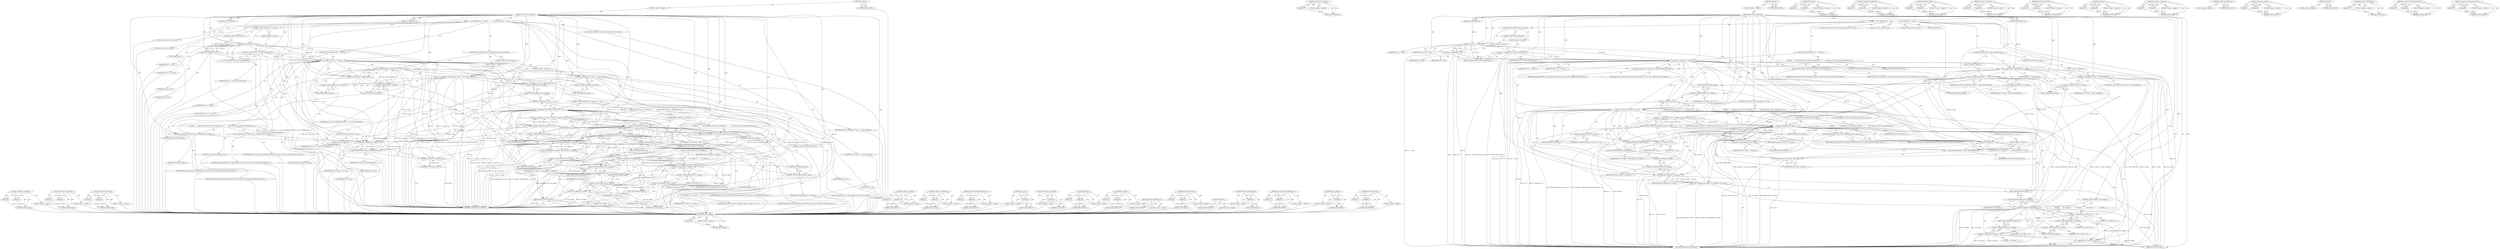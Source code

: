 digraph "OPENSSL_realloc" {
vulnerable_171 [label=<(METHOD,BN_is_negative)>];
vulnerable_172 [label=<(PARAM,p1)>];
vulnerable_173 [label=<(BLOCK,&lt;empty&gt;,&lt;empty&gt;)>];
vulnerable_174 [label=<(METHOD_RETURN,ANY)>];
vulnerable_195 [label=<(METHOD,&lt;operator&gt;.logicalNot)>];
vulnerable_196 [label=<(PARAM,p1)>];
vulnerable_197 [label=<(BLOCK,&lt;empty&gt;,&lt;empty&gt;)>];
vulnerable_198 [label=<(METHOD_RETURN,ANY)>];
vulnerable_6 [label=<(METHOD,&lt;global&gt;)<SUB>1</SUB>>];
vulnerable_7 [label=<(BLOCK,&lt;empty&gt;,&lt;empty&gt;)<SUB>1</SUB>>];
vulnerable_8 [label=<(METHOD,BN_to_ASN1_INTEGER)<SUB>1</SUB>>];
vulnerable_9 [label=<(PARAM,const BIGNUM *bn)<SUB>1</SUB>>];
vulnerable_10 [label=<(PARAM,ASN1_INTEGER *ai)<SUB>1</SUB>>];
vulnerable_11 [label=<(BLOCK,{
    ASN1_INTEGER *ret;
    int len, j;

    i...,{
    ASN1_INTEGER *ret;
    int len, j;

    i...)<SUB>2</SUB>>];
vulnerable_12 [label="<(LOCAL,ASN1_INTEGER* ret: ASN1_INTEGER*)<SUB>3</SUB>>"];
vulnerable_13 [label="<(LOCAL,int len: int)<SUB>4</SUB>>"];
vulnerable_14 [label="<(LOCAL,int j: int)<SUB>4</SUB>>"];
vulnerable_15 [label=<(CONTROL_STRUCTURE,IF,if (ai == NULL))<SUB>6</SUB>>];
vulnerable_16 [label=<(&lt;operator&gt;.equals,ai == NULL)<SUB>6</SUB>>];
vulnerable_17 [label=<(IDENTIFIER,ai,ai == NULL)<SUB>6</SUB>>];
vulnerable_18 [label=<(IDENTIFIER,NULL,ai == NULL)<SUB>6</SUB>>];
vulnerable_19 [label=<(BLOCK,&lt;empty&gt;,&lt;empty&gt;)<SUB>7</SUB>>];
vulnerable_20 [label=<(&lt;operator&gt;.assignment,ret = M_ASN1_INTEGER_new())<SUB>7</SUB>>];
vulnerable_21 [label=<(IDENTIFIER,ret,ret = M_ASN1_INTEGER_new())<SUB>7</SUB>>];
vulnerable_22 [label=<(M_ASN1_INTEGER_new,M_ASN1_INTEGER_new())<SUB>7</SUB>>];
vulnerable_23 [label=<(CONTROL_STRUCTURE,ELSE,else)<SUB>9</SUB>>];
vulnerable_24 [label=<(BLOCK,&lt;empty&gt;,&lt;empty&gt;)<SUB>9</SUB>>];
vulnerable_25 [label=<(&lt;operator&gt;.assignment,ret = ai)<SUB>9</SUB>>];
vulnerable_26 [label=<(IDENTIFIER,ret,ret = ai)<SUB>9</SUB>>];
vulnerable_27 [label=<(IDENTIFIER,ai,ret = ai)<SUB>9</SUB>>];
vulnerable_28 [label=<(CONTROL_STRUCTURE,IF,if (ret == NULL))<SUB>10</SUB>>];
vulnerable_29 [label=<(&lt;operator&gt;.equals,ret == NULL)<SUB>10</SUB>>];
vulnerable_30 [label=<(IDENTIFIER,ret,ret == NULL)<SUB>10</SUB>>];
vulnerable_31 [label=<(IDENTIFIER,NULL,ret == NULL)<SUB>10</SUB>>];
vulnerable_32 [label=<(BLOCK,{
        ASN1err(ASN1_F_BN_TO_ASN1_INTEGER, ER...,{
        ASN1err(ASN1_F_BN_TO_ASN1_INTEGER, ER...)<SUB>10</SUB>>];
vulnerable_33 [label=<(ASN1err,ASN1err(ASN1_F_BN_TO_ASN1_INTEGER, ERR_R_NESTED...)<SUB>11</SUB>>];
vulnerable_34 [label=<(IDENTIFIER,ASN1_F_BN_TO_ASN1_INTEGER,ASN1err(ASN1_F_BN_TO_ASN1_INTEGER, ERR_R_NESTED...)<SUB>11</SUB>>];
vulnerable_35 [label=<(IDENTIFIER,ERR_R_NESTED_ASN1_ERROR,ASN1err(ASN1_F_BN_TO_ASN1_INTEGER, ERR_R_NESTED...)<SUB>11</SUB>>];
vulnerable_36 [label=<(CONTROL_STRUCTURE,GOTO,goto err;)<SUB>12</SUB>>];
vulnerable_37 [label=<(ASN1err,ASN1err(ASN1_F_BN_TO_ASN1_INTEGER, ERR_R_NESTED...)<SUB>13</SUB>>];
vulnerable_38 [label=<(IDENTIFIER,ASN1_F_BN_TO_ASN1_INTEGER,ASN1err(ASN1_F_BN_TO_ASN1_INTEGER, ERR_R_NESTED...)<SUB>13</SUB>>];
vulnerable_39 [label=<(IDENTIFIER,ERR_R_NESTED_ASN1_ERROR,ASN1err(ASN1_F_BN_TO_ASN1_INTEGER, ERR_R_NESTED...)<SUB>13</SUB>>];
vulnerable_40 [label=<(CONTROL_STRUCTURE,GOTO,goto err;)<SUB>14</SUB>>];
vulnerable_41 [label=<(CONTROL_STRUCTURE,IF,if (BN_is_negative(bn)))<SUB>16</SUB>>];
vulnerable_42 [label=<(BN_is_negative,BN_is_negative(bn))<SUB>16</SUB>>];
vulnerable_43 [label=<(IDENTIFIER,bn,BN_is_negative(bn))<SUB>16</SUB>>];
vulnerable_44 [label=<(BLOCK,&lt;empty&gt;,&lt;empty&gt;)<SUB>17</SUB>>];
vulnerable_45 [label=<(&lt;operator&gt;.assignment,ret-&gt;type = V_ASN1_NEG_INTEGER)<SUB>17</SUB>>];
vulnerable_46 [label=<(&lt;operator&gt;.indirectFieldAccess,ret-&gt;type)<SUB>17</SUB>>];
vulnerable_47 [label=<(IDENTIFIER,ret,ret-&gt;type = V_ASN1_NEG_INTEGER)<SUB>17</SUB>>];
vulnerable_48 [label=<(FIELD_IDENTIFIER,type,type)<SUB>17</SUB>>];
vulnerable_49 [label=<(IDENTIFIER,V_ASN1_NEG_INTEGER,ret-&gt;type = V_ASN1_NEG_INTEGER)<SUB>17</SUB>>];
vulnerable_50 [label=<(CONTROL_STRUCTURE,ELSE,else)<SUB>19</SUB>>];
vulnerable_51 [label=<(BLOCK,&lt;empty&gt;,&lt;empty&gt;)<SUB>19</SUB>>];
vulnerable_52 [label=<(&lt;operator&gt;.assignment,ret-&gt;type = V_ASN1_INTEGER)<SUB>19</SUB>>];
vulnerable_53 [label=<(&lt;operator&gt;.indirectFieldAccess,ret-&gt;type)<SUB>19</SUB>>];
vulnerable_54 [label=<(IDENTIFIER,ret,ret-&gt;type = V_ASN1_INTEGER)<SUB>19</SUB>>];
vulnerable_55 [label=<(FIELD_IDENTIFIER,type,type)<SUB>19</SUB>>];
vulnerable_56 [label=<(IDENTIFIER,V_ASN1_INTEGER,ret-&gt;type = V_ASN1_INTEGER)<SUB>19</SUB>>];
vulnerable_57 [label=<(CONTROL_STRUCTURE,IF,if (ret-&gt;length &lt; len + 4))<SUB>20</SUB>>];
vulnerable_58 [label=<(&lt;operator&gt;.lessThan,ret-&gt;length &lt; len + 4)<SUB>20</SUB>>];
vulnerable_59 [label=<(&lt;operator&gt;.indirectFieldAccess,ret-&gt;length)<SUB>20</SUB>>];
vulnerable_60 [label=<(IDENTIFIER,ret,ret-&gt;length &lt; len + 4)<SUB>20</SUB>>];
vulnerable_61 [label=<(FIELD_IDENTIFIER,length,length)<SUB>20</SUB>>];
vulnerable_62 [label=<(&lt;operator&gt;.addition,len + 4)<SUB>20</SUB>>];
vulnerable_63 [label=<(IDENTIFIER,len,len + 4)<SUB>20</SUB>>];
vulnerable_64 [label=<(LITERAL,4,len + 4)<SUB>20</SUB>>];
vulnerable_65 [label=<(BLOCK,{
        unsigned char *new_data = OPENSSL_rea...,{
        unsigned char *new_data = OPENSSL_rea...)<SUB>20</SUB>>];
vulnerable_66 [label="<(LOCAL,unsigned char* new_data: unsigned char*)<SUB>21</SUB>>"];
vulnerable_67 [label=<(&lt;operator&gt;.assignment,*new_data = OPENSSL_realloc(ret-&gt;data, len + 4))<SUB>21</SUB>>];
vulnerable_68 [label=<(IDENTIFIER,new_data,*new_data = OPENSSL_realloc(ret-&gt;data, len + 4))<SUB>21</SUB>>];
vulnerable_69 [label=<(OPENSSL_realloc,OPENSSL_realloc(ret-&gt;data, len + 4))<SUB>21</SUB>>];
vulnerable_70 [label=<(&lt;operator&gt;.indirectFieldAccess,ret-&gt;data)<SUB>21</SUB>>];
vulnerable_71 [label=<(IDENTIFIER,ret,OPENSSL_realloc(ret-&gt;data, len + 4))<SUB>21</SUB>>];
vulnerable_72 [label=<(FIELD_IDENTIFIER,data,data)<SUB>21</SUB>>];
vulnerable_73 [label=<(&lt;operator&gt;.addition,len + 4)<SUB>21</SUB>>];
vulnerable_74 [label=<(IDENTIFIER,len,len + 4)<SUB>21</SUB>>];
vulnerable_75 [label=<(LITERAL,4,len + 4)<SUB>21</SUB>>];
vulnerable_76 [label=<(CONTROL_STRUCTURE,IF,if (!new_data))<SUB>22</SUB>>];
vulnerable_77 [label=<(&lt;operator&gt;.logicalNot,!new_data)<SUB>22</SUB>>];
vulnerable_78 [label=<(IDENTIFIER,new_data,!new_data)<SUB>22</SUB>>];
vulnerable_79 [label=<(BLOCK,{
            ASN1err(ASN1_F_BN_TO_ASN1_INTEGER...,{
            ASN1err(ASN1_F_BN_TO_ASN1_INTEGER...)<SUB>22</SUB>>];
vulnerable_80 [label=<(ASN1err,ASN1err(ASN1_F_BN_TO_ASN1_INTEGER, ERR_R_MALLOC...)<SUB>23</SUB>>];
vulnerable_81 [label=<(IDENTIFIER,ASN1_F_BN_TO_ASN1_INTEGER,ASN1err(ASN1_F_BN_TO_ASN1_INTEGER, ERR_R_MALLOC...)<SUB>23</SUB>>];
vulnerable_82 [label=<(IDENTIFIER,ERR_R_MALLOC_FAILURE,ASN1err(ASN1_F_BN_TO_ASN1_INTEGER, ERR_R_MALLOC...)<SUB>23</SUB>>];
vulnerable_83 [label=<(CONTROL_STRUCTURE,GOTO,goto err;)<SUB>24</SUB>>];
vulnerable_84 [label=<(&lt;operator&gt;.assignment,ret-&gt;data = new_data)<SUB>26</SUB>>];
vulnerable_85 [label=<(&lt;operator&gt;.indirectFieldAccess,ret-&gt;data)<SUB>26</SUB>>];
vulnerable_86 [label=<(IDENTIFIER,ret,ret-&gt;data = new_data)<SUB>26</SUB>>];
vulnerable_87 [label=<(FIELD_IDENTIFIER,data,data)<SUB>26</SUB>>];
vulnerable_88 [label=<(IDENTIFIER,new_data,ret-&gt;data = new_data)<SUB>26</SUB>>];
vulnerable_89 [label=<(&lt;operator&gt;.assignment,ret-&gt;length = BN_bn2bin(bn, ret-&gt;data))<SUB>28</SUB>>];
vulnerable_90 [label=<(&lt;operator&gt;.indirectFieldAccess,ret-&gt;length)<SUB>28</SUB>>];
vulnerable_91 [label=<(IDENTIFIER,ret,ret-&gt;length = BN_bn2bin(bn, ret-&gt;data))<SUB>28</SUB>>];
vulnerable_92 [label=<(FIELD_IDENTIFIER,length,length)<SUB>28</SUB>>];
vulnerable_93 [label=<(BN_bn2bin,BN_bn2bin(bn, ret-&gt;data))<SUB>28</SUB>>];
vulnerable_94 [label=<(IDENTIFIER,bn,BN_bn2bin(bn, ret-&gt;data))<SUB>28</SUB>>];
vulnerable_95 [label=<(&lt;operator&gt;.indirectFieldAccess,ret-&gt;data)<SUB>28</SUB>>];
vulnerable_96 [label=<(IDENTIFIER,ret,BN_bn2bin(bn, ret-&gt;data))<SUB>28</SUB>>];
vulnerable_97 [label=<(FIELD_IDENTIFIER,data,data)<SUB>28</SUB>>];
vulnerable_98 [label=<(CONTROL_STRUCTURE,IF,if (!ret-&gt;length))<SUB>30</SUB>>];
vulnerable_99 [label=<(&lt;operator&gt;.logicalNot,!ret-&gt;length)<SUB>30</SUB>>];
vulnerable_100 [label=<(&lt;operator&gt;.indirectFieldAccess,ret-&gt;length)<SUB>30</SUB>>];
vulnerable_101 [label=<(IDENTIFIER,ret,!ret-&gt;length)<SUB>30</SUB>>];
vulnerable_102 [label=<(FIELD_IDENTIFIER,length,length)<SUB>30</SUB>>];
vulnerable_103 [label=<(BLOCK,{
        ret-&gt;data[0] = 0;
        ret-&gt;length...,{
        ret-&gt;data[0] = 0;
        ret-&gt;length...)<SUB>30</SUB>>];
vulnerable_104 [label=<(&lt;operator&gt;.assignment,ret-&gt;data[0] = 0)<SUB>31</SUB>>];
vulnerable_105 [label=<(&lt;operator&gt;.indirectIndexAccess,ret-&gt;data[0])<SUB>31</SUB>>];
vulnerable_106 [label=<(&lt;operator&gt;.indirectFieldAccess,ret-&gt;data)<SUB>31</SUB>>];
vulnerable_107 [label=<(IDENTIFIER,ret,ret-&gt;data[0] = 0)<SUB>31</SUB>>];
vulnerable_108 [label=<(FIELD_IDENTIFIER,data,data)<SUB>31</SUB>>];
vulnerable_109 [label=<(LITERAL,0,ret-&gt;data[0] = 0)<SUB>31</SUB>>];
vulnerable_110 [label=<(LITERAL,0,ret-&gt;data[0] = 0)<SUB>31</SUB>>];
vulnerable_111 [label=<(&lt;operator&gt;.assignment,ret-&gt;length = 1)<SUB>32</SUB>>];
vulnerable_112 [label=<(&lt;operator&gt;.indirectFieldAccess,ret-&gt;length)<SUB>32</SUB>>];
vulnerable_113 [label=<(IDENTIFIER,ret,ret-&gt;length = 1)<SUB>32</SUB>>];
vulnerable_114 [label=<(FIELD_IDENTIFIER,length,length)<SUB>32</SUB>>];
vulnerable_115 [label=<(LITERAL,1,ret-&gt;length = 1)<SUB>32</SUB>>];
vulnerable_116 [label=<(RETURN,return (ret);,return (ret);)<SUB>34</SUB>>];
vulnerable_117 [label=<(IDENTIFIER,ret,return (ret);)<SUB>34</SUB>>];
vulnerable_118 [label=<(JUMP_TARGET,err)<SUB>35</SUB>>];
vulnerable_119 [label=<(CONTROL_STRUCTURE,IF,if (ret != ai))<SUB>36</SUB>>];
vulnerable_120 [label=<(&lt;operator&gt;.notEquals,ret != ai)<SUB>36</SUB>>];
vulnerable_121 [label=<(IDENTIFIER,ret,ret != ai)<SUB>36</SUB>>];
vulnerable_122 [label=<(IDENTIFIER,ai,ret != ai)<SUB>36</SUB>>];
vulnerable_123 [label=<(BLOCK,&lt;empty&gt;,&lt;empty&gt;)<SUB>37</SUB>>];
vulnerable_124 [label=<(M_ASN1_INTEGER_free,M_ASN1_INTEGER_free(ret))<SUB>37</SUB>>];
vulnerable_125 [label=<(IDENTIFIER,ret,M_ASN1_INTEGER_free(ret))<SUB>37</SUB>>];
vulnerable_126 [label=<(RETURN,return (NULL);,return (NULL);)<SUB>38</SUB>>];
vulnerable_127 [label=<(IDENTIFIER,NULL,return (NULL);)<SUB>38</SUB>>];
vulnerable_128 [label=<(METHOD_RETURN,ASN1_INTEGER)<SUB>1</SUB>>];
vulnerable_130 [label=<(METHOD_RETURN,ANY)<SUB>1</SUB>>];
vulnerable_199 [label=<(METHOD,BN_bn2bin)>];
vulnerable_200 [label=<(PARAM,p1)>];
vulnerable_201 [label=<(PARAM,p2)>];
vulnerable_202 [label=<(BLOCK,&lt;empty&gt;,&lt;empty&gt;)>];
vulnerable_203 [label=<(METHOD_RETURN,ANY)>];
vulnerable_158 [label=<(METHOD,&lt;operator&gt;.assignment)>];
vulnerable_159 [label=<(PARAM,p1)>];
vulnerable_160 [label=<(PARAM,p2)>];
vulnerable_161 [label=<(BLOCK,&lt;empty&gt;,&lt;empty&gt;)>];
vulnerable_162 [label=<(METHOD_RETURN,ANY)>];
vulnerable_190 [label=<(METHOD,OPENSSL_realloc)>];
vulnerable_191 [label=<(PARAM,p1)>];
vulnerable_192 [label=<(PARAM,p2)>];
vulnerable_193 [label=<(BLOCK,&lt;empty&gt;,&lt;empty&gt;)>];
vulnerable_194 [label=<(METHOD_RETURN,ANY)>];
vulnerable_185 [label=<(METHOD,&lt;operator&gt;.addition)>];
vulnerable_186 [label=<(PARAM,p1)>];
vulnerable_187 [label=<(PARAM,p2)>];
vulnerable_188 [label=<(BLOCK,&lt;empty&gt;,&lt;empty&gt;)>];
vulnerable_189 [label=<(METHOD_RETURN,ANY)>];
vulnerable_180 [label=<(METHOD,&lt;operator&gt;.lessThan)>];
vulnerable_181 [label=<(PARAM,p1)>];
vulnerable_182 [label=<(PARAM,p2)>];
vulnerable_183 [label=<(BLOCK,&lt;empty&gt;,&lt;empty&gt;)>];
vulnerable_184 [label=<(METHOD_RETURN,ANY)>];
vulnerable_166 [label=<(METHOD,ASN1err)>];
vulnerable_167 [label=<(PARAM,p1)>];
vulnerable_168 [label=<(PARAM,p2)>];
vulnerable_169 [label=<(BLOCK,&lt;empty&gt;,&lt;empty&gt;)>];
vulnerable_170 [label=<(METHOD_RETURN,ANY)>];
vulnerable_209 [label=<(METHOD,&lt;operator&gt;.notEquals)>];
vulnerable_210 [label=<(PARAM,p1)>];
vulnerable_211 [label=<(PARAM,p2)>];
vulnerable_212 [label=<(BLOCK,&lt;empty&gt;,&lt;empty&gt;)>];
vulnerable_213 [label=<(METHOD_RETURN,ANY)>];
vulnerable_163 [label=<(METHOD,M_ASN1_INTEGER_new)>];
vulnerable_164 [label=<(BLOCK,&lt;empty&gt;,&lt;empty&gt;)>];
vulnerable_165 [label=<(METHOD_RETURN,ANY)>];
vulnerable_153 [label=<(METHOD,&lt;operator&gt;.equals)>];
vulnerable_154 [label=<(PARAM,p1)>];
vulnerable_155 [label=<(PARAM,p2)>];
vulnerable_156 [label=<(BLOCK,&lt;empty&gt;,&lt;empty&gt;)>];
vulnerable_157 [label=<(METHOD_RETURN,ANY)>];
vulnerable_147 [label=<(METHOD,&lt;global&gt;)<SUB>1</SUB>>];
vulnerable_148 [label=<(BLOCK,&lt;empty&gt;,&lt;empty&gt;)>];
vulnerable_149 [label=<(METHOD_RETURN,ANY)>];
vulnerable_214 [label=<(METHOD,M_ASN1_INTEGER_free)>];
vulnerable_215 [label=<(PARAM,p1)>];
vulnerable_216 [label=<(BLOCK,&lt;empty&gt;,&lt;empty&gt;)>];
vulnerable_217 [label=<(METHOD_RETURN,ANY)>];
vulnerable_175 [label=<(METHOD,&lt;operator&gt;.indirectFieldAccess)>];
vulnerable_176 [label=<(PARAM,p1)>];
vulnerable_177 [label=<(PARAM,p2)>];
vulnerable_178 [label=<(BLOCK,&lt;empty&gt;,&lt;empty&gt;)>];
vulnerable_179 [label=<(METHOD_RETURN,ANY)>];
vulnerable_204 [label=<(METHOD,&lt;operator&gt;.indirectIndexAccess)>];
vulnerable_205 [label=<(PARAM,p1)>];
vulnerable_206 [label=<(PARAM,p2)>];
vulnerable_207 [label=<(BLOCK,&lt;empty&gt;,&lt;empty&gt;)>];
vulnerable_208 [label=<(METHOD_RETURN,ANY)>];
fixed_222 [label=<(METHOD,&lt;operator&gt;.notEquals)>];
fixed_223 [label=<(PARAM,p1)>];
fixed_224 [label=<(PARAM,p2)>];
fixed_225 [label=<(BLOCK,&lt;empty&gt;,&lt;empty&gt;)>];
fixed_226 [label=<(METHOD_RETURN,ANY)>];
fixed_175 [label=<(METHOD,&lt;operator&gt;.logicalAnd)>];
fixed_176 [label=<(PARAM,p1)>];
fixed_177 [label=<(PARAM,p2)>];
fixed_178 [label=<(BLOCK,&lt;empty&gt;,&lt;empty&gt;)>];
fixed_179 [label=<(METHOD_RETURN,ANY)>];
fixed_197 [label=<(METHOD,&lt;operator&gt;.lessThan)>];
fixed_198 [label=<(PARAM,p1)>];
fixed_199 [label=<(PARAM,p2)>];
fixed_200 [label=<(BLOCK,&lt;empty&gt;,&lt;empty&gt;)>];
fixed_201 [label=<(METHOD_RETURN,ANY)>];
fixed_6 [label=<(METHOD,&lt;global&gt;)<SUB>1</SUB>>];
fixed_7 [label=<(BLOCK,&lt;empty&gt;,&lt;empty&gt;)<SUB>1</SUB>>];
fixed_8 [label=<(METHOD,BN_to_ASN1_INTEGER)<SUB>1</SUB>>];
fixed_9 [label=<(PARAM,const BIGNUM *bn)<SUB>1</SUB>>];
fixed_10 [label=<(PARAM,ASN1_INTEGER *ai)<SUB>1</SUB>>];
fixed_11 [label=<(BLOCK,{
    ASN1_INTEGER *ret;
    int len, j;

    i...,{
    ASN1_INTEGER *ret;
    int len, j;

    i...)<SUB>2</SUB>>];
fixed_12 [label="<(LOCAL,ASN1_INTEGER* ret: ASN1_INTEGER*)<SUB>3</SUB>>"];
fixed_13 [label="<(LOCAL,int len: int)<SUB>4</SUB>>"];
fixed_14 [label="<(LOCAL,int j: int)<SUB>4</SUB>>"];
fixed_15 [label=<(CONTROL_STRUCTURE,IF,if (ai == NULL))<SUB>6</SUB>>];
fixed_16 [label=<(&lt;operator&gt;.equals,ai == NULL)<SUB>6</SUB>>];
fixed_17 [label=<(IDENTIFIER,ai,ai == NULL)<SUB>6</SUB>>];
fixed_18 [label=<(IDENTIFIER,NULL,ai == NULL)<SUB>6</SUB>>];
fixed_19 [label=<(BLOCK,&lt;empty&gt;,&lt;empty&gt;)<SUB>7</SUB>>];
fixed_20 [label=<(&lt;operator&gt;.assignment,ret = M_ASN1_INTEGER_new())<SUB>7</SUB>>];
fixed_21 [label=<(IDENTIFIER,ret,ret = M_ASN1_INTEGER_new())<SUB>7</SUB>>];
fixed_22 [label=<(M_ASN1_INTEGER_new,M_ASN1_INTEGER_new())<SUB>7</SUB>>];
fixed_23 [label=<(CONTROL_STRUCTURE,ELSE,else)<SUB>9</SUB>>];
fixed_24 [label=<(BLOCK,&lt;empty&gt;,&lt;empty&gt;)<SUB>9</SUB>>];
fixed_25 [label=<(&lt;operator&gt;.assignment,ret = ai)<SUB>9</SUB>>];
fixed_26 [label=<(IDENTIFIER,ret,ret = ai)<SUB>9</SUB>>];
fixed_27 [label=<(IDENTIFIER,ai,ret = ai)<SUB>9</SUB>>];
fixed_28 [label=<(CONTROL_STRUCTURE,IF,if (ret == NULL))<SUB>10</SUB>>];
fixed_29 [label=<(&lt;operator&gt;.equals,ret == NULL)<SUB>10</SUB>>];
fixed_30 [label=<(IDENTIFIER,ret,ret == NULL)<SUB>10</SUB>>];
fixed_31 [label=<(IDENTIFIER,NULL,ret == NULL)<SUB>10</SUB>>];
fixed_32 [label=<(BLOCK,{
        ASN1err(ASN1_F_BN_TO_ASN1_INTEGER, ER...,{
        ASN1err(ASN1_F_BN_TO_ASN1_INTEGER, ER...)<SUB>10</SUB>>];
fixed_33 [label=<(ASN1err,ASN1err(ASN1_F_BN_TO_ASN1_INTEGER, ERR_R_NESTED...)<SUB>11</SUB>>];
fixed_34 [label=<(IDENTIFIER,ASN1_F_BN_TO_ASN1_INTEGER,ASN1err(ASN1_F_BN_TO_ASN1_INTEGER, ERR_R_NESTED...)<SUB>11</SUB>>];
fixed_35 [label=<(IDENTIFIER,ERR_R_NESTED_ASN1_ERROR,ASN1err(ASN1_F_BN_TO_ASN1_INTEGER, ERR_R_NESTED...)<SUB>11</SUB>>];
fixed_36 [label=<(CONTROL_STRUCTURE,GOTO,goto err;)<SUB>12</SUB>>];
fixed_37 [label=<(ASN1err,ASN1err(ASN1_F_BN_TO_ASN1_INTEGER, ERR_R_NESTED...)<SUB>13</SUB>>];
fixed_38 [label=<(IDENTIFIER,ASN1_F_BN_TO_ASN1_INTEGER,ASN1err(ASN1_F_BN_TO_ASN1_INTEGER, ERR_R_NESTED...)<SUB>13</SUB>>];
fixed_39 [label=<(IDENTIFIER,ERR_R_NESTED_ASN1_ERROR,ASN1err(ASN1_F_BN_TO_ASN1_INTEGER, ERR_R_NESTED...)<SUB>13</SUB>>];
fixed_40 [label=<(CONTROL_STRUCTURE,GOTO,goto err;)<SUB>14</SUB>>];
fixed_41 [label=<(CONTROL_STRUCTURE,IF,if (BN_is_negative(bn) &amp;&amp; !BN_is_zero(bn)))<SUB>16</SUB>>];
fixed_42 [label=<(&lt;operator&gt;.logicalAnd,BN_is_negative(bn) &amp;&amp; !BN_is_zero(bn))<SUB>16</SUB>>];
fixed_43 [label=<(BN_is_negative,BN_is_negative(bn))<SUB>16</SUB>>];
fixed_44 [label=<(IDENTIFIER,bn,BN_is_negative(bn))<SUB>16</SUB>>];
fixed_45 [label=<(&lt;operator&gt;.logicalNot,!BN_is_zero(bn))<SUB>16</SUB>>];
fixed_46 [label=<(BN_is_zero,BN_is_zero(bn))<SUB>16</SUB>>];
fixed_47 [label=<(IDENTIFIER,bn,BN_is_zero(bn))<SUB>16</SUB>>];
fixed_48 [label=<(BLOCK,&lt;empty&gt;,&lt;empty&gt;)<SUB>17</SUB>>];
fixed_49 [label=<(&lt;operator&gt;.assignment,ret-&gt;type = V_ASN1_NEG_INTEGER)<SUB>17</SUB>>];
fixed_50 [label=<(&lt;operator&gt;.indirectFieldAccess,ret-&gt;type)<SUB>17</SUB>>];
fixed_51 [label=<(IDENTIFIER,ret,ret-&gt;type = V_ASN1_NEG_INTEGER)<SUB>17</SUB>>];
fixed_52 [label=<(FIELD_IDENTIFIER,type,type)<SUB>17</SUB>>];
fixed_53 [label=<(IDENTIFIER,V_ASN1_NEG_INTEGER,ret-&gt;type = V_ASN1_NEG_INTEGER)<SUB>17</SUB>>];
fixed_54 [label=<(CONTROL_STRUCTURE,ELSE,else)<SUB>19</SUB>>];
fixed_55 [label=<(BLOCK,&lt;empty&gt;,&lt;empty&gt;)<SUB>19</SUB>>];
fixed_56 [label=<(&lt;operator&gt;.assignment,ret-&gt;type = V_ASN1_INTEGER)<SUB>19</SUB>>];
fixed_57 [label=<(&lt;operator&gt;.indirectFieldAccess,ret-&gt;type)<SUB>19</SUB>>];
fixed_58 [label=<(IDENTIFIER,ret,ret-&gt;type = V_ASN1_INTEGER)<SUB>19</SUB>>];
fixed_59 [label=<(FIELD_IDENTIFIER,type,type)<SUB>19</SUB>>];
fixed_60 [label=<(IDENTIFIER,V_ASN1_INTEGER,ret-&gt;type = V_ASN1_INTEGER)<SUB>19</SUB>>];
fixed_61 [label=<(CONTROL_STRUCTURE,IF,if (ret-&gt;length &lt; len + 4))<SUB>20</SUB>>];
fixed_62 [label=<(&lt;operator&gt;.lessThan,ret-&gt;length &lt; len + 4)<SUB>20</SUB>>];
fixed_63 [label=<(&lt;operator&gt;.indirectFieldAccess,ret-&gt;length)<SUB>20</SUB>>];
fixed_64 [label=<(IDENTIFIER,ret,ret-&gt;length &lt; len + 4)<SUB>20</SUB>>];
fixed_65 [label=<(FIELD_IDENTIFIER,length,length)<SUB>20</SUB>>];
fixed_66 [label=<(&lt;operator&gt;.addition,len + 4)<SUB>20</SUB>>];
fixed_67 [label=<(IDENTIFIER,len,len + 4)<SUB>20</SUB>>];
fixed_68 [label=<(LITERAL,4,len + 4)<SUB>20</SUB>>];
fixed_69 [label=<(BLOCK,{
        unsigned char *new_data = OPENSSL_rea...,{
        unsigned char *new_data = OPENSSL_rea...)<SUB>20</SUB>>];
fixed_70 [label="<(LOCAL,unsigned char* new_data: unsigned char*)<SUB>21</SUB>>"];
fixed_71 [label=<(&lt;operator&gt;.assignment,*new_data = OPENSSL_realloc(ret-&gt;data, len + 4))<SUB>21</SUB>>];
fixed_72 [label=<(IDENTIFIER,new_data,*new_data = OPENSSL_realloc(ret-&gt;data, len + 4))<SUB>21</SUB>>];
fixed_73 [label=<(OPENSSL_realloc,OPENSSL_realloc(ret-&gt;data, len + 4))<SUB>21</SUB>>];
fixed_74 [label=<(&lt;operator&gt;.indirectFieldAccess,ret-&gt;data)<SUB>21</SUB>>];
fixed_75 [label=<(IDENTIFIER,ret,OPENSSL_realloc(ret-&gt;data, len + 4))<SUB>21</SUB>>];
fixed_76 [label=<(FIELD_IDENTIFIER,data,data)<SUB>21</SUB>>];
fixed_77 [label=<(&lt;operator&gt;.addition,len + 4)<SUB>21</SUB>>];
fixed_78 [label=<(IDENTIFIER,len,len + 4)<SUB>21</SUB>>];
fixed_79 [label=<(LITERAL,4,len + 4)<SUB>21</SUB>>];
fixed_80 [label=<(CONTROL_STRUCTURE,IF,if (!new_data))<SUB>22</SUB>>];
fixed_81 [label=<(&lt;operator&gt;.logicalNot,!new_data)<SUB>22</SUB>>];
fixed_82 [label=<(IDENTIFIER,new_data,!new_data)<SUB>22</SUB>>];
fixed_83 [label=<(BLOCK,{
            ASN1err(ASN1_F_BN_TO_ASN1_INTEGER...,{
            ASN1err(ASN1_F_BN_TO_ASN1_INTEGER...)<SUB>22</SUB>>];
fixed_84 [label=<(ASN1err,ASN1err(ASN1_F_BN_TO_ASN1_INTEGER, ERR_R_MALLOC...)<SUB>23</SUB>>];
fixed_85 [label=<(IDENTIFIER,ASN1_F_BN_TO_ASN1_INTEGER,ASN1err(ASN1_F_BN_TO_ASN1_INTEGER, ERR_R_MALLOC...)<SUB>23</SUB>>];
fixed_86 [label=<(IDENTIFIER,ERR_R_MALLOC_FAILURE,ASN1err(ASN1_F_BN_TO_ASN1_INTEGER, ERR_R_MALLOC...)<SUB>23</SUB>>];
fixed_87 [label=<(CONTROL_STRUCTURE,GOTO,goto err;)<SUB>24</SUB>>];
fixed_88 [label=<(&lt;operator&gt;.assignment,ret-&gt;data = new_data)<SUB>26</SUB>>];
fixed_89 [label=<(&lt;operator&gt;.indirectFieldAccess,ret-&gt;data)<SUB>26</SUB>>];
fixed_90 [label=<(IDENTIFIER,ret,ret-&gt;data = new_data)<SUB>26</SUB>>];
fixed_91 [label=<(FIELD_IDENTIFIER,data,data)<SUB>26</SUB>>];
fixed_92 [label=<(IDENTIFIER,new_data,ret-&gt;data = new_data)<SUB>26</SUB>>];
fixed_93 [label=<(&lt;operator&gt;.assignment,ret-&gt;length = BN_bn2bin(bn, ret-&gt;data))<SUB>28</SUB>>];
fixed_94 [label=<(&lt;operator&gt;.indirectFieldAccess,ret-&gt;length)<SUB>28</SUB>>];
fixed_95 [label=<(IDENTIFIER,ret,ret-&gt;length = BN_bn2bin(bn, ret-&gt;data))<SUB>28</SUB>>];
fixed_96 [label=<(FIELD_IDENTIFIER,length,length)<SUB>28</SUB>>];
fixed_97 [label=<(BN_bn2bin,BN_bn2bin(bn, ret-&gt;data))<SUB>28</SUB>>];
fixed_98 [label=<(IDENTIFIER,bn,BN_bn2bin(bn, ret-&gt;data))<SUB>28</SUB>>];
fixed_99 [label=<(&lt;operator&gt;.indirectFieldAccess,ret-&gt;data)<SUB>28</SUB>>];
fixed_100 [label=<(IDENTIFIER,ret,BN_bn2bin(bn, ret-&gt;data))<SUB>28</SUB>>];
fixed_101 [label=<(FIELD_IDENTIFIER,data,data)<SUB>28</SUB>>];
fixed_102 [label=<(CONTROL_STRUCTURE,IF,if (!ret-&gt;length))<SUB>30</SUB>>];
fixed_103 [label=<(&lt;operator&gt;.logicalNot,!ret-&gt;length)<SUB>30</SUB>>];
fixed_104 [label=<(&lt;operator&gt;.indirectFieldAccess,ret-&gt;length)<SUB>30</SUB>>];
fixed_105 [label=<(IDENTIFIER,ret,!ret-&gt;length)<SUB>30</SUB>>];
fixed_106 [label=<(FIELD_IDENTIFIER,length,length)<SUB>30</SUB>>];
fixed_107 [label=<(BLOCK,{
        ret-&gt;data[0] = 0;
        ret-&gt;length...,{
        ret-&gt;data[0] = 0;
        ret-&gt;length...)<SUB>30</SUB>>];
fixed_108 [label=<(&lt;operator&gt;.assignment,ret-&gt;data[0] = 0)<SUB>31</SUB>>];
fixed_109 [label=<(&lt;operator&gt;.indirectIndexAccess,ret-&gt;data[0])<SUB>31</SUB>>];
fixed_110 [label=<(&lt;operator&gt;.indirectFieldAccess,ret-&gt;data)<SUB>31</SUB>>];
fixed_111 [label=<(IDENTIFIER,ret,ret-&gt;data[0] = 0)<SUB>31</SUB>>];
fixed_112 [label=<(FIELD_IDENTIFIER,data,data)<SUB>31</SUB>>];
fixed_113 [label=<(LITERAL,0,ret-&gt;data[0] = 0)<SUB>31</SUB>>];
fixed_114 [label=<(LITERAL,0,ret-&gt;data[0] = 0)<SUB>31</SUB>>];
fixed_115 [label=<(&lt;operator&gt;.assignment,ret-&gt;length = 1)<SUB>32</SUB>>];
fixed_116 [label=<(&lt;operator&gt;.indirectFieldAccess,ret-&gt;length)<SUB>32</SUB>>];
fixed_117 [label=<(IDENTIFIER,ret,ret-&gt;length = 1)<SUB>32</SUB>>];
fixed_118 [label=<(FIELD_IDENTIFIER,length,length)<SUB>32</SUB>>];
fixed_119 [label=<(LITERAL,1,ret-&gt;length = 1)<SUB>32</SUB>>];
fixed_120 [label=<(RETURN,return (ret);,return (ret);)<SUB>34</SUB>>];
fixed_121 [label=<(IDENTIFIER,ret,return (ret);)<SUB>34</SUB>>];
fixed_122 [label=<(JUMP_TARGET,err)<SUB>35</SUB>>];
fixed_123 [label=<(CONTROL_STRUCTURE,IF,if (ret != ai))<SUB>36</SUB>>];
fixed_124 [label=<(&lt;operator&gt;.notEquals,ret != ai)<SUB>36</SUB>>];
fixed_125 [label=<(IDENTIFIER,ret,ret != ai)<SUB>36</SUB>>];
fixed_126 [label=<(IDENTIFIER,ai,ret != ai)<SUB>36</SUB>>];
fixed_127 [label=<(BLOCK,&lt;empty&gt;,&lt;empty&gt;)<SUB>37</SUB>>];
fixed_128 [label=<(M_ASN1_INTEGER_free,M_ASN1_INTEGER_free(ret))<SUB>37</SUB>>];
fixed_129 [label=<(IDENTIFIER,ret,M_ASN1_INTEGER_free(ret))<SUB>37</SUB>>];
fixed_130 [label=<(RETURN,return (NULL);,return (NULL);)<SUB>38</SUB>>];
fixed_131 [label=<(IDENTIFIER,NULL,return (NULL);)<SUB>38</SUB>>];
fixed_132 [label=<(METHOD_RETURN,ASN1_INTEGER)<SUB>1</SUB>>];
fixed_134 [label=<(METHOD_RETURN,ANY)<SUB>1</SUB>>];
fixed_202 [label=<(METHOD,&lt;operator&gt;.addition)>];
fixed_203 [label=<(PARAM,p1)>];
fixed_204 [label=<(PARAM,p2)>];
fixed_205 [label=<(BLOCK,&lt;empty&gt;,&lt;empty&gt;)>];
fixed_206 [label=<(METHOD_RETURN,ANY)>];
fixed_162 [label=<(METHOD,&lt;operator&gt;.assignment)>];
fixed_163 [label=<(PARAM,p1)>];
fixed_164 [label=<(PARAM,p2)>];
fixed_165 [label=<(BLOCK,&lt;empty&gt;,&lt;empty&gt;)>];
fixed_166 [label=<(METHOD_RETURN,ANY)>];
fixed_192 [label=<(METHOD,&lt;operator&gt;.indirectFieldAccess)>];
fixed_193 [label=<(PARAM,p1)>];
fixed_194 [label=<(PARAM,p2)>];
fixed_195 [label=<(BLOCK,&lt;empty&gt;,&lt;empty&gt;)>];
fixed_196 [label=<(METHOD_RETURN,ANY)>];
fixed_188 [label=<(METHOD,BN_is_zero)>];
fixed_189 [label=<(PARAM,p1)>];
fixed_190 [label=<(BLOCK,&lt;empty&gt;,&lt;empty&gt;)>];
fixed_191 [label=<(METHOD_RETURN,ANY)>];
fixed_184 [label=<(METHOD,&lt;operator&gt;.logicalNot)>];
fixed_185 [label=<(PARAM,p1)>];
fixed_186 [label=<(BLOCK,&lt;empty&gt;,&lt;empty&gt;)>];
fixed_187 [label=<(METHOD_RETURN,ANY)>];
fixed_170 [label=<(METHOD,ASN1err)>];
fixed_171 [label=<(PARAM,p1)>];
fixed_172 [label=<(PARAM,p2)>];
fixed_173 [label=<(BLOCK,&lt;empty&gt;,&lt;empty&gt;)>];
fixed_174 [label=<(METHOD_RETURN,ANY)>];
fixed_212 [label=<(METHOD,BN_bn2bin)>];
fixed_213 [label=<(PARAM,p1)>];
fixed_214 [label=<(PARAM,p2)>];
fixed_215 [label=<(BLOCK,&lt;empty&gt;,&lt;empty&gt;)>];
fixed_216 [label=<(METHOD_RETURN,ANY)>];
fixed_167 [label=<(METHOD,M_ASN1_INTEGER_new)>];
fixed_168 [label=<(BLOCK,&lt;empty&gt;,&lt;empty&gt;)>];
fixed_169 [label=<(METHOD_RETURN,ANY)>];
fixed_157 [label=<(METHOD,&lt;operator&gt;.equals)>];
fixed_158 [label=<(PARAM,p1)>];
fixed_159 [label=<(PARAM,p2)>];
fixed_160 [label=<(BLOCK,&lt;empty&gt;,&lt;empty&gt;)>];
fixed_161 [label=<(METHOD_RETURN,ANY)>];
fixed_151 [label=<(METHOD,&lt;global&gt;)<SUB>1</SUB>>];
fixed_152 [label=<(BLOCK,&lt;empty&gt;,&lt;empty&gt;)>];
fixed_153 [label=<(METHOD_RETURN,ANY)>];
fixed_227 [label=<(METHOD,M_ASN1_INTEGER_free)>];
fixed_228 [label=<(PARAM,p1)>];
fixed_229 [label=<(BLOCK,&lt;empty&gt;,&lt;empty&gt;)>];
fixed_230 [label=<(METHOD_RETURN,ANY)>];
fixed_217 [label=<(METHOD,&lt;operator&gt;.indirectIndexAccess)>];
fixed_218 [label=<(PARAM,p1)>];
fixed_219 [label=<(PARAM,p2)>];
fixed_220 [label=<(BLOCK,&lt;empty&gt;,&lt;empty&gt;)>];
fixed_221 [label=<(METHOD_RETURN,ANY)>];
fixed_180 [label=<(METHOD,BN_is_negative)>];
fixed_181 [label=<(PARAM,p1)>];
fixed_182 [label=<(BLOCK,&lt;empty&gt;,&lt;empty&gt;)>];
fixed_183 [label=<(METHOD_RETURN,ANY)>];
fixed_207 [label=<(METHOD,OPENSSL_realloc)>];
fixed_208 [label=<(PARAM,p1)>];
fixed_209 [label=<(PARAM,p2)>];
fixed_210 [label=<(BLOCK,&lt;empty&gt;,&lt;empty&gt;)>];
fixed_211 [label=<(METHOD_RETURN,ANY)>];
vulnerable_171 -> vulnerable_172  [key=0, label="AST: "];
vulnerable_171 -> vulnerable_172  [key=1, label="DDG: "];
vulnerable_171 -> vulnerable_173  [key=0, label="AST: "];
vulnerable_171 -> vulnerable_174  [key=0, label="AST: "];
vulnerable_171 -> vulnerable_174  [key=1, label="CFG: "];
vulnerable_172 -> vulnerable_174  [key=0, label="DDG: p1"];
vulnerable_195 -> vulnerable_196  [key=0, label="AST: "];
vulnerable_195 -> vulnerable_196  [key=1, label="DDG: "];
vulnerable_195 -> vulnerable_197  [key=0, label="AST: "];
vulnerable_195 -> vulnerable_198  [key=0, label="AST: "];
vulnerable_195 -> vulnerable_198  [key=1, label="CFG: "];
vulnerable_196 -> vulnerable_198  [key=0, label="DDG: p1"];
vulnerable_6 -> vulnerable_7  [key=0, label="AST: "];
vulnerable_6 -> vulnerable_130  [key=0, label="AST: "];
vulnerable_6 -> vulnerable_130  [key=1, label="CFG: "];
vulnerable_7 -> vulnerable_8  [key=0, label="AST: "];
vulnerable_8 -> vulnerable_9  [key=0, label="AST: "];
vulnerable_8 -> vulnerable_9  [key=1, label="DDG: "];
vulnerable_8 -> vulnerable_10  [key=0, label="AST: "];
vulnerable_8 -> vulnerable_10  [key=1, label="DDG: "];
vulnerable_8 -> vulnerable_11  [key=0, label="AST: "];
vulnerable_8 -> vulnerable_128  [key=0, label="AST: "];
vulnerable_8 -> vulnerable_16  [key=0, label="CFG: "];
vulnerable_8 -> vulnerable_16  [key=1, label="DDG: "];
vulnerable_8 -> vulnerable_117  [key=0, label="DDG: "];
vulnerable_8 -> vulnerable_127  [key=0, label="DDG: "];
vulnerable_8 -> vulnerable_20  [key=0, label="DDG: "];
vulnerable_8 -> vulnerable_29  [key=0, label="DDG: "];
vulnerable_8 -> vulnerable_42  [key=0, label="DDG: "];
vulnerable_8 -> vulnerable_45  [key=0, label="DDG: "];
vulnerable_8 -> vulnerable_58  [key=0, label="DDG: "];
vulnerable_8 -> vulnerable_84  [key=0, label="DDG: "];
vulnerable_8 -> vulnerable_93  [key=0, label="DDG: "];
vulnerable_8 -> vulnerable_104  [key=0, label="DDG: "];
vulnerable_8 -> vulnerable_111  [key=0, label="DDG: "];
vulnerable_8 -> vulnerable_120  [key=0, label="DDG: "];
vulnerable_8 -> vulnerable_25  [key=0, label="DDG: "];
vulnerable_8 -> vulnerable_33  [key=0, label="DDG: "];
vulnerable_8 -> vulnerable_52  [key=0, label="DDG: "];
vulnerable_8 -> vulnerable_62  [key=0, label="DDG: "];
vulnerable_8 -> vulnerable_124  [key=0, label="DDG: "];
vulnerable_8 -> vulnerable_69  [key=0, label="DDG: "];
vulnerable_8 -> vulnerable_77  [key=0, label="DDG: "];
vulnerable_8 -> vulnerable_73  [key=0, label="DDG: "];
vulnerable_8 -> vulnerable_80  [key=0, label="DDG: "];
vulnerable_9 -> vulnerable_42  [key=0, label="DDG: bn"];
vulnerable_10 -> vulnerable_16  [key=0, label="DDG: ai"];
vulnerable_11 -> vulnerable_12  [key=0, label="AST: "];
vulnerable_11 -> vulnerable_13  [key=0, label="AST: "];
vulnerable_11 -> vulnerable_14  [key=0, label="AST: "];
vulnerable_11 -> vulnerable_15  [key=0, label="AST: "];
vulnerable_11 -> vulnerable_28  [key=0, label="AST: "];
vulnerable_11 -> vulnerable_41  [key=0, label="AST: "];
vulnerable_11 -> vulnerable_57  [key=0, label="AST: "];
vulnerable_11 -> vulnerable_89  [key=0, label="AST: "];
vulnerable_11 -> vulnerable_98  [key=0, label="AST: "];
vulnerable_11 -> vulnerable_116  [key=0, label="AST: "];
vulnerable_11 -> vulnerable_118  [key=0, label="AST: "];
vulnerable_11 -> vulnerable_119  [key=0, label="AST: "];
vulnerable_11 -> vulnerable_126  [key=0, label="AST: "];
vulnerable_15 -> vulnerable_16  [key=0, label="AST: "];
vulnerable_15 -> vulnerable_19  [key=0, label="AST: "];
vulnerable_15 -> vulnerable_23  [key=0, label="AST: "];
vulnerable_16 -> vulnerable_17  [key=0, label="AST: "];
vulnerable_16 -> vulnerable_18  [key=0, label="AST: "];
vulnerable_16 -> vulnerable_22  [key=0, label="CFG: "];
vulnerable_16 -> vulnerable_22  [key=1, label="CDG: "];
vulnerable_16 -> vulnerable_25  [key=0, label="CFG: "];
vulnerable_16 -> vulnerable_25  [key=1, label="DDG: ai"];
vulnerable_16 -> vulnerable_25  [key=2, label="CDG: "];
vulnerable_16 -> vulnerable_128  [key=0, label="DDG: ai"];
vulnerable_16 -> vulnerable_128  [key=1, label="DDG: ai == NULL"];
vulnerable_16 -> vulnerable_29  [key=0, label="DDG: NULL"];
vulnerable_16 -> vulnerable_120  [key=0, label="DDG: ai"];
vulnerable_16 -> vulnerable_20  [key=0, label="CDG: "];
vulnerable_19 -> vulnerable_20  [key=0, label="AST: "];
vulnerable_20 -> vulnerable_21  [key=0, label="AST: "];
vulnerable_20 -> vulnerable_22  [key=0, label="AST: "];
vulnerable_20 -> vulnerable_29  [key=0, label="CFG: "];
vulnerable_20 -> vulnerable_29  [key=1, label="DDG: ret"];
vulnerable_20 -> vulnerable_128  [key=0, label="DDG: M_ASN1_INTEGER_new()"];
vulnerable_20 -> vulnerable_128  [key=1, label="DDG: ret = M_ASN1_INTEGER_new()"];
vulnerable_22 -> vulnerable_20  [key=0, label="CFG: "];
vulnerable_23 -> vulnerable_24  [key=0, label="AST: "];
vulnerable_24 -> vulnerable_25  [key=0, label="AST: "];
vulnerable_25 -> vulnerable_26  [key=0, label="AST: "];
vulnerable_25 -> vulnerable_27  [key=0, label="AST: "];
vulnerable_25 -> vulnerable_29  [key=0, label="CFG: "];
vulnerable_25 -> vulnerable_29  [key=1, label="DDG: ret"];
vulnerable_25 -> vulnerable_128  [key=0, label="DDG: ai"];
vulnerable_25 -> vulnerable_128  [key=1, label="DDG: ret = ai"];
vulnerable_28 -> vulnerable_29  [key=0, label="AST: "];
vulnerable_28 -> vulnerable_32  [key=0, label="AST: "];
vulnerable_29 -> vulnerable_30  [key=0, label="AST: "];
vulnerable_29 -> vulnerable_31  [key=0, label="AST: "];
vulnerable_29 -> vulnerable_33  [key=0, label="CFG: "];
vulnerable_29 -> vulnerable_33  [key=1, label="CDG: "];
vulnerable_29 -> vulnerable_42  [key=0, label="CFG: "];
vulnerable_29 -> vulnerable_42  [key=1, label="CDG: "];
vulnerable_29 -> vulnerable_128  [key=0, label="DDG: ret"];
vulnerable_29 -> vulnerable_128  [key=1, label="DDG: NULL"];
vulnerable_29 -> vulnerable_128  [key=2, label="DDG: ret == NULL"];
vulnerable_29 -> vulnerable_117  [key=0, label="DDG: ret"];
vulnerable_29 -> vulnerable_127  [key=0, label="DDG: NULL"];
vulnerable_29 -> vulnerable_58  [key=0, label="DDG: ret"];
vulnerable_29 -> vulnerable_58  [key=1, label="CDG: "];
vulnerable_29 -> vulnerable_93  [key=0, label="DDG: ret"];
vulnerable_29 -> vulnerable_99  [key=0, label="DDG: ret"];
vulnerable_29 -> vulnerable_120  [key=0, label="DDG: ret"];
vulnerable_29 -> vulnerable_120  [key=1, label="CDG: "];
vulnerable_29 -> vulnerable_69  [key=0, label="DDG: ret"];
vulnerable_29 -> vulnerable_59  [key=0, label="CDG: "];
vulnerable_29 -> vulnerable_126  [key=0, label="CDG: "];
vulnerable_29 -> vulnerable_61  [key=0, label="CDG: "];
vulnerable_29 -> vulnerable_62  [key=0, label="CDG: "];
vulnerable_32 -> vulnerable_33  [key=0, label="AST: "];
vulnerable_32 -> vulnerable_36  [key=0, label="AST: "];
vulnerable_32 -> vulnerable_37  [key=0, label="AST: "];
vulnerable_32 -> vulnerable_40  [key=0, label="AST: "];
vulnerable_33 -> vulnerable_34  [key=0, label="AST: "];
vulnerable_33 -> vulnerable_35  [key=0, label="AST: "];
vulnerable_33 -> vulnerable_120  [key=0, label="CFG: "];
vulnerable_37 -> vulnerable_38  [key=0, label="AST: "];
vulnerable_37 -> vulnerable_39  [key=0, label="AST: "];
vulnerable_37 -> vulnerable_120  [key=0, label="CFG: "];
vulnerable_41 -> vulnerable_42  [key=0, label="AST: "];
vulnerable_41 -> vulnerable_44  [key=0, label="AST: "];
vulnerable_41 -> vulnerable_50  [key=0, label="AST: "];
vulnerable_42 -> vulnerable_43  [key=0, label="AST: "];
vulnerable_42 -> vulnerable_48  [key=0, label="CFG: "];
vulnerable_42 -> vulnerable_48  [key=1, label="CDG: "];
vulnerable_42 -> vulnerable_55  [key=0, label="CFG: "];
vulnerable_42 -> vulnerable_55  [key=1, label="CDG: "];
vulnerable_42 -> vulnerable_128  [key=0, label="DDG: BN_is_negative(bn)"];
vulnerable_42 -> vulnerable_93  [key=0, label="DDG: bn"];
vulnerable_42 -> vulnerable_52  [key=0, label="CDG: "];
vulnerable_42 -> vulnerable_46  [key=0, label="CDG: "];
vulnerable_42 -> vulnerable_45  [key=0, label="CDG: "];
vulnerable_42 -> vulnerable_53  [key=0, label="CDG: "];
vulnerable_44 -> vulnerable_45  [key=0, label="AST: "];
vulnerable_45 -> vulnerable_46  [key=0, label="AST: "];
vulnerable_45 -> vulnerable_49  [key=0, label="AST: "];
vulnerable_45 -> vulnerable_61  [key=0, label="CFG: "];
vulnerable_45 -> vulnerable_128  [key=0, label="DDG: ret-&gt;type"];
vulnerable_45 -> vulnerable_128  [key=1, label="DDG: ret-&gt;type = V_ASN1_NEG_INTEGER"];
vulnerable_45 -> vulnerable_128  [key=2, label="DDG: V_ASN1_NEG_INTEGER"];
vulnerable_45 -> vulnerable_117  [key=0, label="DDG: ret-&gt;type"];
vulnerable_45 -> vulnerable_120  [key=0, label="DDG: ret-&gt;type"];
vulnerable_45 -> vulnerable_124  [key=0, label="DDG: ret-&gt;type"];
vulnerable_46 -> vulnerable_47  [key=0, label="AST: "];
vulnerable_46 -> vulnerable_48  [key=0, label="AST: "];
vulnerable_46 -> vulnerable_45  [key=0, label="CFG: "];
vulnerable_48 -> vulnerable_46  [key=0, label="CFG: "];
vulnerable_50 -> vulnerable_51  [key=0, label="AST: "];
vulnerable_51 -> vulnerable_52  [key=0, label="AST: "];
vulnerable_52 -> vulnerable_53  [key=0, label="AST: "];
vulnerable_52 -> vulnerable_56  [key=0, label="AST: "];
vulnerable_52 -> vulnerable_61  [key=0, label="CFG: "];
vulnerable_52 -> vulnerable_128  [key=0, label="DDG: ret-&gt;type"];
vulnerable_52 -> vulnerable_128  [key=1, label="DDG: ret-&gt;type = V_ASN1_INTEGER"];
vulnerable_52 -> vulnerable_128  [key=2, label="DDG: V_ASN1_INTEGER"];
vulnerable_52 -> vulnerable_117  [key=0, label="DDG: ret-&gt;type"];
vulnerable_52 -> vulnerable_120  [key=0, label="DDG: ret-&gt;type"];
vulnerable_52 -> vulnerable_124  [key=0, label="DDG: ret-&gt;type"];
vulnerable_53 -> vulnerable_54  [key=0, label="AST: "];
vulnerable_53 -> vulnerable_55  [key=0, label="AST: "];
vulnerable_53 -> vulnerable_52  [key=0, label="CFG: "];
vulnerable_55 -> vulnerable_53  [key=0, label="CFG: "];
vulnerable_57 -> vulnerable_58  [key=0, label="AST: "];
vulnerable_57 -> vulnerable_65  [key=0, label="AST: "];
vulnerable_58 -> vulnerable_59  [key=0, label="AST: "];
vulnerable_58 -> vulnerable_62  [key=0, label="AST: "];
vulnerable_58 -> vulnerable_72  [key=0, label="CFG: "];
vulnerable_58 -> vulnerable_72  [key=1, label="CDG: "];
vulnerable_58 -> vulnerable_92  [key=0, label="CFG: "];
vulnerable_58 -> vulnerable_92  [key=1, label="CDG: "];
vulnerable_58 -> vulnerable_128  [key=0, label="DDG: len + 4"];
vulnerable_58 -> vulnerable_128  [key=1, label="DDG: ret-&gt;length &lt; len + 4"];
vulnerable_58 -> vulnerable_120  [key=0, label="DDG: ret-&gt;length"];
vulnerable_58 -> vulnerable_124  [key=0, label="DDG: ret-&gt;length"];
vulnerable_58 -> vulnerable_73  [key=0, label="CDG: "];
vulnerable_58 -> vulnerable_77  [key=0, label="CDG: "];
vulnerable_58 -> vulnerable_89  [key=0, label="CDG: "];
vulnerable_58 -> vulnerable_116  [key=0, label="CDG: "];
vulnerable_58 -> vulnerable_99  [key=0, label="CDG: "];
vulnerable_58 -> vulnerable_102  [key=0, label="CDG: "];
vulnerable_58 -> vulnerable_69  [key=0, label="CDG: "];
vulnerable_58 -> vulnerable_67  [key=0, label="CDG: "];
vulnerable_58 -> vulnerable_95  [key=0, label="CDG: "];
vulnerable_58 -> vulnerable_97  [key=0, label="CDG: "];
vulnerable_58 -> vulnerable_93  [key=0, label="CDG: "];
vulnerable_58 -> vulnerable_90  [key=0, label="CDG: "];
vulnerable_58 -> vulnerable_100  [key=0, label="CDG: "];
vulnerable_58 -> vulnerable_70  [key=0, label="CDG: "];
vulnerable_59 -> vulnerable_60  [key=0, label="AST: "];
vulnerable_59 -> vulnerable_61  [key=0, label="AST: "];
vulnerable_59 -> vulnerable_62  [key=0, label="CFG: "];
vulnerable_61 -> vulnerable_59  [key=0, label="CFG: "];
vulnerable_62 -> vulnerable_63  [key=0, label="AST: "];
vulnerable_62 -> vulnerable_64  [key=0, label="AST: "];
vulnerable_62 -> vulnerable_58  [key=0, label="CFG: "];
vulnerable_62 -> vulnerable_128  [key=0, label="DDG: len"];
vulnerable_65 -> vulnerable_66  [key=0, label="AST: "];
vulnerable_65 -> vulnerable_67  [key=0, label="AST: "];
vulnerable_65 -> vulnerable_76  [key=0, label="AST: "];
vulnerable_65 -> vulnerable_84  [key=0, label="AST: "];
vulnerable_67 -> vulnerable_68  [key=0, label="AST: "];
vulnerable_67 -> vulnerable_69  [key=0, label="AST: "];
vulnerable_67 -> vulnerable_77  [key=0, label="CFG: "];
vulnerable_67 -> vulnerable_77  [key=1, label="DDG: new_data"];
vulnerable_67 -> vulnerable_128  [key=0, label="DDG: OPENSSL_realloc(ret-&gt;data, len + 4)"];
vulnerable_67 -> vulnerable_128  [key=1, label="DDG: *new_data = OPENSSL_realloc(ret-&gt;data, len + 4)"];
vulnerable_69 -> vulnerable_70  [key=0, label="AST: "];
vulnerable_69 -> vulnerable_73  [key=0, label="AST: "];
vulnerable_69 -> vulnerable_67  [key=0, label="CFG: "];
vulnerable_69 -> vulnerable_67  [key=1, label="DDG: ret-&gt;data"];
vulnerable_69 -> vulnerable_67  [key=2, label="DDG: len + 4"];
vulnerable_69 -> vulnerable_128  [key=0, label="DDG: len + 4"];
vulnerable_69 -> vulnerable_120  [key=0, label="DDG: ret-&gt;data"];
vulnerable_69 -> vulnerable_124  [key=0, label="DDG: ret-&gt;data"];
vulnerable_70 -> vulnerable_71  [key=0, label="AST: "];
vulnerable_70 -> vulnerable_72  [key=0, label="AST: "];
vulnerable_70 -> vulnerable_73  [key=0, label="CFG: "];
vulnerable_72 -> vulnerable_70  [key=0, label="CFG: "];
vulnerable_73 -> vulnerable_74  [key=0, label="AST: "];
vulnerable_73 -> vulnerable_75  [key=0, label="AST: "];
vulnerable_73 -> vulnerable_69  [key=0, label="CFG: "];
vulnerable_73 -> vulnerable_128  [key=0, label="DDG: len"];
vulnerable_76 -> vulnerable_77  [key=0, label="AST: "];
vulnerable_76 -> vulnerable_79  [key=0, label="AST: "];
vulnerable_77 -> vulnerable_78  [key=0, label="AST: "];
vulnerable_77 -> vulnerable_80  [key=0, label="CFG: "];
vulnerable_77 -> vulnerable_80  [key=1, label="CDG: "];
vulnerable_77 -> vulnerable_87  [key=0, label="CFG: "];
vulnerable_77 -> vulnerable_87  [key=1, label="CDG: "];
vulnerable_77 -> vulnerable_128  [key=0, label="DDG: !new_data"];
vulnerable_77 -> vulnerable_84  [key=0, label="DDG: new_data"];
vulnerable_77 -> vulnerable_84  [key=1, label="CDG: "];
vulnerable_77 -> vulnerable_89  [key=0, label="CDG: "];
vulnerable_77 -> vulnerable_120  [key=0, label="CDG: "];
vulnerable_77 -> vulnerable_116  [key=0, label="CDG: "];
vulnerable_77 -> vulnerable_99  [key=0, label="CDG: "];
vulnerable_77 -> vulnerable_102  [key=0, label="CDG: "];
vulnerable_77 -> vulnerable_85  [key=0, label="CDG: "];
vulnerable_77 -> vulnerable_95  [key=0, label="CDG: "];
vulnerable_77 -> vulnerable_92  [key=0, label="CDG: "];
vulnerable_77 -> vulnerable_97  [key=0, label="CDG: "];
vulnerable_77 -> vulnerable_93  [key=0, label="CDG: "];
vulnerable_77 -> vulnerable_90  [key=0, label="CDG: "];
vulnerable_77 -> vulnerable_126  [key=0, label="CDG: "];
vulnerable_77 -> vulnerable_100  [key=0, label="CDG: "];
vulnerable_79 -> vulnerable_80  [key=0, label="AST: "];
vulnerable_79 -> vulnerable_83  [key=0, label="AST: "];
vulnerable_80 -> vulnerable_81  [key=0, label="AST: "];
vulnerable_80 -> vulnerable_82  [key=0, label="AST: "];
vulnerable_80 -> vulnerable_120  [key=0, label="CFG: "];
vulnerable_80 -> vulnerable_128  [key=0, label="DDG: ERR_R_MALLOC_FAILURE"];
vulnerable_84 -> vulnerable_85  [key=0, label="AST: "];
vulnerable_84 -> vulnerable_88  [key=0, label="AST: "];
vulnerable_84 -> vulnerable_92  [key=0, label="CFG: "];
vulnerable_84 -> vulnerable_128  [key=0, label="DDG: new_data"];
vulnerable_84 -> vulnerable_128  [key=1, label="DDG: ret-&gt;data = new_data"];
vulnerable_84 -> vulnerable_93  [key=0, label="DDG: ret-&gt;data"];
vulnerable_85 -> vulnerable_86  [key=0, label="AST: "];
vulnerable_85 -> vulnerable_87  [key=0, label="AST: "];
vulnerable_85 -> vulnerable_84  [key=0, label="CFG: "];
vulnerable_87 -> vulnerable_85  [key=0, label="CFG: "];
vulnerable_89 -> vulnerable_90  [key=0, label="AST: "];
vulnerable_89 -> vulnerable_93  [key=0, label="AST: "];
vulnerable_89 -> vulnerable_102  [key=0, label="CFG: "];
vulnerable_89 -> vulnerable_128  [key=0, label="DDG: BN_bn2bin(bn, ret-&gt;data)"];
vulnerable_89 -> vulnerable_128  [key=1, label="DDG: ret-&gt;length = BN_bn2bin(bn, ret-&gt;data)"];
vulnerable_89 -> vulnerable_99  [key=0, label="DDG: ret-&gt;length"];
vulnerable_90 -> vulnerable_91  [key=0, label="AST: "];
vulnerable_90 -> vulnerable_92  [key=0, label="AST: "];
vulnerable_90 -> vulnerable_97  [key=0, label="CFG: "];
vulnerable_92 -> vulnerable_90  [key=0, label="CFG: "];
vulnerable_93 -> vulnerable_94  [key=0, label="AST: "];
vulnerable_93 -> vulnerable_95  [key=0, label="AST: "];
vulnerable_93 -> vulnerable_89  [key=0, label="CFG: "];
vulnerable_93 -> vulnerable_89  [key=1, label="DDG: bn"];
vulnerable_93 -> vulnerable_89  [key=2, label="DDG: ret-&gt;data"];
vulnerable_93 -> vulnerable_128  [key=0, label="DDG: bn"];
vulnerable_93 -> vulnerable_128  [key=1, label="DDG: ret-&gt;data"];
vulnerable_93 -> vulnerable_117  [key=0, label="DDG: ret-&gt;data"];
vulnerable_95 -> vulnerable_96  [key=0, label="AST: "];
vulnerable_95 -> vulnerable_97  [key=0, label="AST: "];
vulnerable_95 -> vulnerable_93  [key=0, label="CFG: "];
vulnerable_97 -> vulnerable_95  [key=0, label="CFG: "];
vulnerable_98 -> vulnerable_99  [key=0, label="AST: "];
vulnerable_98 -> vulnerable_103  [key=0, label="AST: "];
vulnerable_99 -> vulnerable_100  [key=0, label="AST: "];
vulnerable_99 -> vulnerable_108  [key=0, label="CFG: "];
vulnerable_99 -> vulnerable_108  [key=1, label="CDG: "];
vulnerable_99 -> vulnerable_116  [key=0, label="CFG: "];
vulnerable_99 -> vulnerable_128  [key=0, label="DDG: ret-&gt;length"];
vulnerable_99 -> vulnerable_128  [key=1, label="DDG: !ret-&gt;length"];
vulnerable_99 -> vulnerable_117  [key=0, label="DDG: ret-&gt;length"];
vulnerable_99 -> vulnerable_114  [key=0, label="CDG: "];
vulnerable_99 -> vulnerable_104  [key=0, label="CDG: "];
vulnerable_99 -> vulnerable_106  [key=0, label="CDG: "];
vulnerable_99 -> vulnerable_112  [key=0, label="CDG: "];
vulnerable_99 -> vulnerable_105  [key=0, label="CDG: "];
vulnerable_99 -> vulnerable_111  [key=0, label="CDG: "];
vulnerable_100 -> vulnerable_101  [key=0, label="AST: "];
vulnerable_100 -> vulnerable_102  [key=0, label="AST: "];
vulnerable_100 -> vulnerable_99  [key=0, label="CFG: "];
vulnerable_102 -> vulnerable_100  [key=0, label="CFG: "];
vulnerable_103 -> vulnerable_104  [key=0, label="AST: "];
vulnerable_103 -> vulnerable_111  [key=0, label="AST: "];
vulnerable_104 -> vulnerable_105  [key=0, label="AST: "];
vulnerable_104 -> vulnerable_110  [key=0, label="AST: "];
vulnerable_104 -> vulnerable_114  [key=0, label="CFG: "];
vulnerable_104 -> vulnerable_128  [key=0, label="DDG: ret-&gt;data[0]"];
vulnerable_104 -> vulnerable_128  [key=1, label="DDG: ret-&gt;data[0] = 0"];
vulnerable_105 -> vulnerable_106  [key=0, label="AST: "];
vulnerable_105 -> vulnerable_109  [key=0, label="AST: "];
vulnerable_105 -> vulnerable_104  [key=0, label="CFG: "];
vulnerable_106 -> vulnerable_107  [key=0, label="AST: "];
vulnerable_106 -> vulnerable_108  [key=0, label="AST: "];
vulnerable_106 -> vulnerable_105  [key=0, label="CFG: "];
vulnerable_108 -> vulnerable_106  [key=0, label="CFG: "];
vulnerable_111 -> vulnerable_112  [key=0, label="AST: "];
vulnerable_111 -> vulnerable_115  [key=0, label="AST: "];
vulnerable_111 -> vulnerable_116  [key=0, label="CFG: "];
vulnerable_111 -> vulnerable_128  [key=0, label="DDG: ret-&gt;length"];
vulnerable_111 -> vulnerable_128  [key=1, label="DDG: ret-&gt;length = 1"];
vulnerable_111 -> vulnerable_117  [key=0, label="DDG: ret-&gt;length"];
vulnerable_112 -> vulnerable_113  [key=0, label="AST: "];
vulnerable_112 -> vulnerable_114  [key=0, label="AST: "];
vulnerable_112 -> vulnerable_111  [key=0, label="CFG: "];
vulnerable_114 -> vulnerable_112  [key=0, label="CFG: "];
vulnerable_116 -> vulnerable_117  [key=0, label="AST: "];
vulnerable_116 -> vulnerable_128  [key=0, label="CFG: "];
vulnerable_116 -> vulnerable_128  [key=1, label="DDG: &lt;RET&gt;"];
vulnerable_117 -> vulnerable_116  [key=0, label="DDG: ret"];
vulnerable_119 -> vulnerable_120  [key=0, label="AST: "];
vulnerable_119 -> vulnerable_123  [key=0, label="AST: "];
vulnerable_120 -> vulnerable_121  [key=0, label="AST: "];
vulnerable_120 -> vulnerable_122  [key=0, label="AST: "];
vulnerable_120 -> vulnerable_124  [key=0, label="CFG: "];
vulnerable_120 -> vulnerable_124  [key=1, label="DDG: ret"];
vulnerable_120 -> vulnerable_124  [key=2, label="CDG: "];
vulnerable_120 -> vulnerable_126  [key=0, label="CFG: "];
vulnerable_123 -> vulnerable_124  [key=0, label="AST: "];
vulnerable_124 -> vulnerable_125  [key=0, label="AST: "];
vulnerable_124 -> vulnerable_126  [key=0, label="CFG: "];
vulnerable_126 -> vulnerable_127  [key=0, label="AST: "];
vulnerable_126 -> vulnerable_128  [key=0, label="CFG: "];
vulnerable_126 -> vulnerable_128  [key=1, label="DDG: &lt;RET&gt;"];
vulnerable_127 -> vulnerable_126  [key=0, label="DDG: NULL"];
vulnerable_199 -> vulnerable_200  [key=0, label="AST: "];
vulnerable_199 -> vulnerable_200  [key=1, label="DDG: "];
vulnerable_199 -> vulnerable_202  [key=0, label="AST: "];
vulnerable_199 -> vulnerable_201  [key=0, label="AST: "];
vulnerable_199 -> vulnerable_201  [key=1, label="DDG: "];
vulnerable_199 -> vulnerable_203  [key=0, label="AST: "];
vulnerable_199 -> vulnerable_203  [key=1, label="CFG: "];
vulnerable_200 -> vulnerable_203  [key=0, label="DDG: p1"];
vulnerable_201 -> vulnerable_203  [key=0, label="DDG: p2"];
vulnerable_158 -> vulnerable_159  [key=0, label="AST: "];
vulnerable_158 -> vulnerable_159  [key=1, label="DDG: "];
vulnerable_158 -> vulnerable_161  [key=0, label="AST: "];
vulnerable_158 -> vulnerable_160  [key=0, label="AST: "];
vulnerable_158 -> vulnerable_160  [key=1, label="DDG: "];
vulnerable_158 -> vulnerable_162  [key=0, label="AST: "];
vulnerable_158 -> vulnerable_162  [key=1, label="CFG: "];
vulnerable_159 -> vulnerable_162  [key=0, label="DDG: p1"];
vulnerable_160 -> vulnerable_162  [key=0, label="DDG: p2"];
vulnerable_190 -> vulnerable_191  [key=0, label="AST: "];
vulnerable_190 -> vulnerable_191  [key=1, label="DDG: "];
vulnerable_190 -> vulnerable_193  [key=0, label="AST: "];
vulnerable_190 -> vulnerable_192  [key=0, label="AST: "];
vulnerable_190 -> vulnerable_192  [key=1, label="DDG: "];
vulnerable_190 -> vulnerable_194  [key=0, label="AST: "];
vulnerable_190 -> vulnerable_194  [key=1, label="CFG: "];
vulnerable_191 -> vulnerable_194  [key=0, label="DDG: p1"];
vulnerable_192 -> vulnerable_194  [key=0, label="DDG: p2"];
vulnerable_185 -> vulnerable_186  [key=0, label="AST: "];
vulnerable_185 -> vulnerable_186  [key=1, label="DDG: "];
vulnerable_185 -> vulnerable_188  [key=0, label="AST: "];
vulnerable_185 -> vulnerable_187  [key=0, label="AST: "];
vulnerable_185 -> vulnerable_187  [key=1, label="DDG: "];
vulnerable_185 -> vulnerable_189  [key=0, label="AST: "];
vulnerable_185 -> vulnerable_189  [key=1, label="CFG: "];
vulnerable_186 -> vulnerable_189  [key=0, label="DDG: p1"];
vulnerable_187 -> vulnerable_189  [key=0, label="DDG: p2"];
vulnerable_180 -> vulnerable_181  [key=0, label="AST: "];
vulnerable_180 -> vulnerable_181  [key=1, label="DDG: "];
vulnerable_180 -> vulnerable_183  [key=0, label="AST: "];
vulnerable_180 -> vulnerable_182  [key=0, label="AST: "];
vulnerable_180 -> vulnerable_182  [key=1, label="DDG: "];
vulnerable_180 -> vulnerable_184  [key=0, label="AST: "];
vulnerable_180 -> vulnerable_184  [key=1, label="CFG: "];
vulnerable_181 -> vulnerable_184  [key=0, label="DDG: p1"];
vulnerable_182 -> vulnerable_184  [key=0, label="DDG: p2"];
vulnerable_166 -> vulnerable_167  [key=0, label="AST: "];
vulnerable_166 -> vulnerable_167  [key=1, label="DDG: "];
vulnerable_166 -> vulnerable_169  [key=0, label="AST: "];
vulnerable_166 -> vulnerable_168  [key=0, label="AST: "];
vulnerable_166 -> vulnerable_168  [key=1, label="DDG: "];
vulnerable_166 -> vulnerable_170  [key=0, label="AST: "];
vulnerable_166 -> vulnerable_170  [key=1, label="CFG: "];
vulnerable_167 -> vulnerable_170  [key=0, label="DDG: p1"];
vulnerable_168 -> vulnerable_170  [key=0, label="DDG: p2"];
vulnerable_209 -> vulnerable_210  [key=0, label="AST: "];
vulnerable_209 -> vulnerable_210  [key=1, label="DDG: "];
vulnerable_209 -> vulnerable_212  [key=0, label="AST: "];
vulnerable_209 -> vulnerable_211  [key=0, label="AST: "];
vulnerable_209 -> vulnerable_211  [key=1, label="DDG: "];
vulnerable_209 -> vulnerable_213  [key=0, label="AST: "];
vulnerable_209 -> vulnerable_213  [key=1, label="CFG: "];
vulnerable_210 -> vulnerable_213  [key=0, label="DDG: p1"];
vulnerable_211 -> vulnerable_213  [key=0, label="DDG: p2"];
vulnerable_163 -> vulnerable_164  [key=0, label="AST: "];
vulnerable_163 -> vulnerable_165  [key=0, label="AST: "];
vulnerable_163 -> vulnerable_165  [key=1, label="CFG: "];
vulnerable_153 -> vulnerable_154  [key=0, label="AST: "];
vulnerable_153 -> vulnerable_154  [key=1, label="DDG: "];
vulnerable_153 -> vulnerable_156  [key=0, label="AST: "];
vulnerable_153 -> vulnerable_155  [key=0, label="AST: "];
vulnerable_153 -> vulnerable_155  [key=1, label="DDG: "];
vulnerable_153 -> vulnerable_157  [key=0, label="AST: "];
vulnerable_153 -> vulnerable_157  [key=1, label="CFG: "];
vulnerable_154 -> vulnerable_157  [key=0, label="DDG: p1"];
vulnerable_155 -> vulnerable_157  [key=0, label="DDG: p2"];
vulnerable_147 -> vulnerable_148  [key=0, label="AST: "];
vulnerable_147 -> vulnerable_149  [key=0, label="AST: "];
vulnerable_147 -> vulnerable_149  [key=1, label="CFG: "];
vulnerable_214 -> vulnerable_215  [key=0, label="AST: "];
vulnerable_214 -> vulnerable_215  [key=1, label="DDG: "];
vulnerable_214 -> vulnerable_216  [key=0, label="AST: "];
vulnerable_214 -> vulnerable_217  [key=0, label="AST: "];
vulnerable_214 -> vulnerable_217  [key=1, label="CFG: "];
vulnerable_215 -> vulnerable_217  [key=0, label="DDG: p1"];
vulnerable_175 -> vulnerable_176  [key=0, label="AST: "];
vulnerable_175 -> vulnerable_176  [key=1, label="DDG: "];
vulnerable_175 -> vulnerable_178  [key=0, label="AST: "];
vulnerable_175 -> vulnerable_177  [key=0, label="AST: "];
vulnerable_175 -> vulnerable_177  [key=1, label="DDG: "];
vulnerable_175 -> vulnerable_179  [key=0, label="AST: "];
vulnerable_175 -> vulnerable_179  [key=1, label="CFG: "];
vulnerable_176 -> vulnerable_179  [key=0, label="DDG: p1"];
vulnerable_177 -> vulnerable_179  [key=0, label="DDG: p2"];
vulnerable_204 -> vulnerable_205  [key=0, label="AST: "];
vulnerable_204 -> vulnerable_205  [key=1, label="DDG: "];
vulnerable_204 -> vulnerable_207  [key=0, label="AST: "];
vulnerable_204 -> vulnerable_206  [key=0, label="AST: "];
vulnerable_204 -> vulnerable_206  [key=1, label="DDG: "];
vulnerable_204 -> vulnerable_208  [key=0, label="AST: "];
vulnerable_204 -> vulnerable_208  [key=1, label="CFG: "];
vulnerable_205 -> vulnerable_208  [key=0, label="DDG: p1"];
vulnerable_206 -> vulnerable_208  [key=0, label="DDG: p2"];
fixed_222 -> fixed_223  [key=0, label="AST: "];
fixed_222 -> fixed_223  [key=1, label="DDG: "];
fixed_222 -> fixed_225  [key=0, label="AST: "];
fixed_222 -> fixed_224  [key=0, label="AST: "];
fixed_222 -> fixed_224  [key=1, label="DDG: "];
fixed_222 -> fixed_226  [key=0, label="AST: "];
fixed_222 -> fixed_226  [key=1, label="CFG: "];
fixed_223 -> fixed_226  [key=0, label="DDG: p1"];
fixed_224 -> fixed_226  [key=0, label="DDG: p2"];
fixed_225 -> vulnerable_171  [key=0];
fixed_226 -> vulnerable_171  [key=0];
fixed_175 -> fixed_176  [key=0, label="AST: "];
fixed_175 -> fixed_176  [key=1, label="DDG: "];
fixed_175 -> fixed_178  [key=0, label="AST: "];
fixed_175 -> fixed_177  [key=0, label="AST: "];
fixed_175 -> fixed_177  [key=1, label="DDG: "];
fixed_175 -> fixed_179  [key=0, label="AST: "];
fixed_175 -> fixed_179  [key=1, label="CFG: "];
fixed_176 -> fixed_179  [key=0, label="DDG: p1"];
fixed_177 -> fixed_179  [key=0, label="DDG: p2"];
fixed_178 -> vulnerable_171  [key=0];
fixed_179 -> vulnerable_171  [key=0];
fixed_197 -> fixed_198  [key=0, label="AST: "];
fixed_197 -> fixed_198  [key=1, label="DDG: "];
fixed_197 -> fixed_200  [key=0, label="AST: "];
fixed_197 -> fixed_199  [key=0, label="AST: "];
fixed_197 -> fixed_199  [key=1, label="DDG: "];
fixed_197 -> fixed_201  [key=0, label="AST: "];
fixed_197 -> fixed_201  [key=1, label="CFG: "];
fixed_198 -> fixed_201  [key=0, label="DDG: p1"];
fixed_199 -> fixed_201  [key=0, label="DDG: p2"];
fixed_200 -> vulnerable_171  [key=0];
fixed_201 -> vulnerable_171  [key=0];
fixed_6 -> fixed_7  [key=0, label="AST: "];
fixed_6 -> fixed_134  [key=0, label="AST: "];
fixed_6 -> fixed_134  [key=1, label="CFG: "];
fixed_7 -> fixed_8  [key=0, label="AST: "];
fixed_8 -> fixed_9  [key=0, label="AST: "];
fixed_8 -> fixed_9  [key=1, label="DDG: "];
fixed_8 -> fixed_10  [key=0, label="AST: "];
fixed_8 -> fixed_10  [key=1, label="DDG: "];
fixed_8 -> fixed_11  [key=0, label="AST: "];
fixed_8 -> fixed_132  [key=0, label="AST: "];
fixed_8 -> fixed_16  [key=0, label="CFG: "];
fixed_8 -> fixed_16  [key=1, label="DDG: "];
fixed_8 -> fixed_121  [key=0, label="DDG: "];
fixed_8 -> fixed_131  [key=0, label="DDG: "];
fixed_8 -> fixed_20  [key=0, label="DDG: "];
fixed_8 -> fixed_29  [key=0, label="DDG: "];
fixed_8 -> fixed_49  [key=0, label="DDG: "];
fixed_8 -> fixed_62  [key=0, label="DDG: "];
fixed_8 -> fixed_88  [key=0, label="DDG: "];
fixed_8 -> fixed_97  [key=0, label="DDG: "];
fixed_8 -> fixed_108  [key=0, label="DDG: "];
fixed_8 -> fixed_115  [key=0, label="DDG: "];
fixed_8 -> fixed_124  [key=0, label="DDG: "];
fixed_8 -> fixed_25  [key=0, label="DDG: "];
fixed_8 -> fixed_33  [key=0, label="DDG: "];
fixed_8 -> fixed_43  [key=0, label="DDG: "];
fixed_8 -> fixed_56  [key=0, label="DDG: "];
fixed_8 -> fixed_66  [key=0, label="DDG: "];
fixed_8 -> fixed_128  [key=0, label="DDG: "];
fixed_8 -> fixed_46  [key=0, label="DDG: "];
fixed_8 -> fixed_73  [key=0, label="DDG: "];
fixed_8 -> fixed_81  [key=0, label="DDG: "];
fixed_8 -> fixed_77  [key=0, label="DDG: "];
fixed_8 -> fixed_84  [key=0, label="DDG: "];
fixed_9 -> fixed_43  [key=0, label="DDG: bn"];
fixed_10 -> fixed_16  [key=0, label="DDG: ai"];
fixed_11 -> fixed_12  [key=0, label="AST: "];
fixed_11 -> fixed_13  [key=0, label="AST: "];
fixed_11 -> fixed_14  [key=0, label="AST: "];
fixed_11 -> fixed_15  [key=0, label="AST: "];
fixed_11 -> fixed_28  [key=0, label="AST: "];
fixed_11 -> fixed_41  [key=0, label="AST: "];
fixed_11 -> fixed_61  [key=0, label="AST: "];
fixed_11 -> fixed_93  [key=0, label="AST: "];
fixed_11 -> fixed_102  [key=0, label="AST: "];
fixed_11 -> fixed_120  [key=0, label="AST: "];
fixed_11 -> fixed_122  [key=0, label="AST: "];
fixed_11 -> fixed_123  [key=0, label="AST: "];
fixed_11 -> fixed_130  [key=0, label="AST: "];
fixed_12 -> vulnerable_171  [key=0];
fixed_13 -> vulnerable_171  [key=0];
fixed_14 -> vulnerable_171  [key=0];
fixed_15 -> fixed_16  [key=0, label="AST: "];
fixed_15 -> fixed_19  [key=0, label="AST: "];
fixed_15 -> fixed_23  [key=0, label="AST: "];
fixed_16 -> fixed_17  [key=0, label="AST: "];
fixed_16 -> fixed_18  [key=0, label="AST: "];
fixed_16 -> fixed_22  [key=0, label="CFG: "];
fixed_16 -> fixed_22  [key=1, label="CDG: "];
fixed_16 -> fixed_25  [key=0, label="CFG: "];
fixed_16 -> fixed_25  [key=1, label="DDG: ai"];
fixed_16 -> fixed_25  [key=2, label="CDG: "];
fixed_16 -> fixed_132  [key=0, label="DDG: ai"];
fixed_16 -> fixed_132  [key=1, label="DDG: ai == NULL"];
fixed_16 -> fixed_29  [key=0, label="DDG: NULL"];
fixed_16 -> fixed_124  [key=0, label="DDG: ai"];
fixed_16 -> fixed_20  [key=0, label="CDG: "];
fixed_17 -> vulnerable_171  [key=0];
fixed_18 -> vulnerable_171  [key=0];
fixed_19 -> fixed_20  [key=0, label="AST: "];
fixed_20 -> fixed_21  [key=0, label="AST: "];
fixed_20 -> fixed_22  [key=0, label="AST: "];
fixed_20 -> fixed_29  [key=0, label="CFG: "];
fixed_20 -> fixed_29  [key=1, label="DDG: ret"];
fixed_20 -> fixed_132  [key=0, label="DDG: M_ASN1_INTEGER_new()"];
fixed_20 -> fixed_132  [key=1, label="DDG: ret = M_ASN1_INTEGER_new()"];
fixed_21 -> vulnerable_171  [key=0];
fixed_22 -> fixed_20  [key=0, label="CFG: "];
fixed_23 -> fixed_24  [key=0, label="AST: "];
fixed_24 -> fixed_25  [key=0, label="AST: "];
fixed_25 -> fixed_26  [key=0, label="AST: "];
fixed_25 -> fixed_27  [key=0, label="AST: "];
fixed_25 -> fixed_29  [key=0, label="CFG: "];
fixed_25 -> fixed_29  [key=1, label="DDG: ret"];
fixed_25 -> fixed_132  [key=0, label="DDG: ai"];
fixed_25 -> fixed_132  [key=1, label="DDG: ret = ai"];
fixed_26 -> vulnerable_171  [key=0];
fixed_27 -> vulnerable_171  [key=0];
fixed_28 -> fixed_29  [key=0, label="AST: "];
fixed_28 -> fixed_32  [key=0, label="AST: "];
fixed_29 -> fixed_30  [key=0, label="AST: "];
fixed_29 -> fixed_31  [key=0, label="AST: "];
fixed_29 -> fixed_33  [key=0, label="CFG: "];
fixed_29 -> fixed_33  [key=1, label="CDG: "];
fixed_29 -> fixed_43  [key=0, label="CFG: "];
fixed_29 -> fixed_43  [key=1, label="CDG: "];
fixed_29 -> fixed_132  [key=0, label="DDG: ret"];
fixed_29 -> fixed_132  [key=1, label="DDG: NULL"];
fixed_29 -> fixed_132  [key=2, label="DDG: ret == NULL"];
fixed_29 -> fixed_121  [key=0, label="DDG: ret"];
fixed_29 -> fixed_131  [key=0, label="DDG: NULL"];
fixed_29 -> fixed_62  [key=0, label="DDG: ret"];
fixed_29 -> fixed_62  [key=1, label="CDG: "];
fixed_29 -> fixed_97  [key=0, label="DDG: ret"];
fixed_29 -> fixed_103  [key=0, label="DDG: ret"];
fixed_29 -> fixed_124  [key=0, label="DDG: ret"];
fixed_29 -> fixed_124  [key=1, label="CDG: "];
fixed_29 -> fixed_73  [key=0, label="DDG: ret"];
fixed_29 -> fixed_42  [key=0, label="CDG: "];
fixed_29 -> fixed_66  [key=0, label="CDG: "];
fixed_29 -> fixed_65  [key=0, label="CDG: "];
fixed_29 -> fixed_130  [key=0, label="CDG: "];
fixed_29 -> fixed_63  [key=0, label="CDG: "];
fixed_30 -> vulnerable_171  [key=0];
fixed_31 -> vulnerable_171  [key=0];
fixed_32 -> fixed_33  [key=0, label="AST: "];
fixed_32 -> fixed_36  [key=0, label="AST: "];
fixed_32 -> fixed_37  [key=0, label="AST: "];
fixed_32 -> fixed_40  [key=0, label="AST: "];
fixed_33 -> fixed_34  [key=0, label="AST: "];
fixed_33 -> fixed_35  [key=0, label="AST: "];
fixed_33 -> fixed_124  [key=0, label="CFG: "];
fixed_34 -> vulnerable_171  [key=0];
fixed_35 -> vulnerable_171  [key=0];
fixed_36 -> vulnerable_171  [key=0];
fixed_37 -> fixed_38  [key=0, label="AST: "];
fixed_37 -> fixed_39  [key=0, label="AST: "];
fixed_37 -> fixed_124  [key=0, label="CFG: "];
fixed_38 -> vulnerable_171  [key=0];
fixed_39 -> vulnerable_171  [key=0];
fixed_40 -> vulnerable_171  [key=0];
fixed_41 -> fixed_42  [key=0, label="AST: "];
fixed_41 -> fixed_48  [key=0, label="AST: "];
fixed_41 -> fixed_54  [key=0, label="AST: "];
fixed_42 -> fixed_43  [key=0, label="AST: "];
fixed_42 -> fixed_45  [key=0, label="AST: "];
fixed_42 -> fixed_52  [key=0, label="CFG: "];
fixed_42 -> fixed_52  [key=1, label="CDG: "];
fixed_42 -> fixed_59  [key=0, label="CFG: "];
fixed_42 -> fixed_59  [key=1, label="CDG: "];
fixed_42 -> fixed_132  [key=0, label="DDG: BN_is_negative(bn)"];
fixed_42 -> fixed_132  [key=1, label="DDG: !BN_is_zero(bn)"];
fixed_42 -> fixed_132  [key=2, label="DDG: BN_is_negative(bn) &amp;&amp; !BN_is_zero(bn)"];
fixed_42 -> fixed_49  [key=0, label="CDG: "];
fixed_42 -> fixed_57  [key=0, label="CDG: "];
fixed_42 -> fixed_56  [key=0, label="CDG: "];
fixed_42 -> fixed_50  [key=0, label="CDG: "];
fixed_43 -> fixed_44  [key=0, label="AST: "];
fixed_43 -> fixed_42  [key=0, label="CFG: "];
fixed_43 -> fixed_42  [key=1, label="DDG: bn"];
fixed_43 -> fixed_46  [key=0, label="CFG: "];
fixed_43 -> fixed_46  [key=1, label="DDG: bn"];
fixed_43 -> fixed_46  [key=2, label="CDG: "];
fixed_43 -> fixed_97  [key=0, label="DDG: bn"];
fixed_43 -> fixed_45  [key=0, label="CDG: "];
fixed_44 -> vulnerable_171  [key=0];
fixed_45 -> fixed_46  [key=0, label="AST: "];
fixed_45 -> fixed_42  [key=0, label="CFG: "];
fixed_45 -> fixed_42  [key=1, label="DDG: BN_is_zero(bn)"];
fixed_45 -> fixed_132  [key=0, label="DDG: BN_is_zero(bn)"];
fixed_46 -> fixed_47  [key=0, label="AST: "];
fixed_46 -> fixed_45  [key=0, label="CFG: "];
fixed_46 -> fixed_45  [key=1, label="DDG: bn"];
fixed_46 -> fixed_97  [key=0, label="DDG: bn"];
fixed_47 -> vulnerable_171  [key=0];
fixed_48 -> fixed_49  [key=0, label="AST: "];
fixed_49 -> fixed_50  [key=0, label="AST: "];
fixed_49 -> fixed_53  [key=0, label="AST: "];
fixed_49 -> fixed_65  [key=0, label="CFG: "];
fixed_49 -> fixed_132  [key=0, label="DDG: ret-&gt;type"];
fixed_49 -> fixed_132  [key=1, label="DDG: ret-&gt;type = V_ASN1_NEG_INTEGER"];
fixed_49 -> fixed_132  [key=2, label="DDG: V_ASN1_NEG_INTEGER"];
fixed_49 -> fixed_121  [key=0, label="DDG: ret-&gt;type"];
fixed_49 -> fixed_124  [key=0, label="DDG: ret-&gt;type"];
fixed_49 -> fixed_128  [key=0, label="DDG: ret-&gt;type"];
fixed_50 -> fixed_51  [key=0, label="AST: "];
fixed_50 -> fixed_52  [key=0, label="AST: "];
fixed_50 -> fixed_49  [key=0, label="CFG: "];
fixed_51 -> vulnerable_171  [key=0];
fixed_52 -> fixed_50  [key=0, label="CFG: "];
fixed_53 -> vulnerable_171  [key=0];
fixed_54 -> fixed_55  [key=0, label="AST: "];
fixed_55 -> fixed_56  [key=0, label="AST: "];
fixed_56 -> fixed_57  [key=0, label="AST: "];
fixed_56 -> fixed_60  [key=0, label="AST: "];
fixed_56 -> fixed_65  [key=0, label="CFG: "];
fixed_56 -> fixed_132  [key=0, label="DDG: ret-&gt;type"];
fixed_56 -> fixed_132  [key=1, label="DDG: ret-&gt;type = V_ASN1_INTEGER"];
fixed_56 -> fixed_132  [key=2, label="DDG: V_ASN1_INTEGER"];
fixed_56 -> fixed_121  [key=0, label="DDG: ret-&gt;type"];
fixed_56 -> fixed_124  [key=0, label="DDG: ret-&gt;type"];
fixed_56 -> fixed_128  [key=0, label="DDG: ret-&gt;type"];
fixed_57 -> fixed_58  [key=0, label="AST: "];
fixed_57 -> fixed_59  [key=0, label="AST: "];
fixed_57 -> fixed_56  [key=0, label="CFG: "];
fixed_58 -> vulnerable_171  [key=0];
fixed_59 -> fixed_57  [key=0, label="CFG: "];
fixed_60 -> vulnerable_171  [key=0];
fixed_61 -> fixed_62  [key=0, label="AST: "];
fixed_61 -> fixed_69  [key=0, label="AST: "];
fixed_62 -> fixed_63  [key=0, label="AST: "];
fixed_62 -> fixed_66  [key=0, label="AST: "];
fixed_62 -> fixed_76  [key=0, label="CFG: "];
fixed_62 -> fixed_76  [key=1, label="CDG: "];
fixed_62 -> fixed_96  [key=0, label="CFG: "];
fixed_62 -> fixed_96  [key=1, label="CDG: "];
fixed_62 -> fixed_132  [key=0, label="DDG: len + 4"];
fixed_62 -> fixed_132  [key=1, label="DDG: ret-&gt;length &lt; len + 4"];
fixed_62 -> fixed_124  [key=0, label="DDG: ret-&gt;length"];
fixed_62 -> fixed_128  [key=0, label="DDG: ret-&gt;length"];
fixed_62 -> fixed_94  [key=0, label="CDG: "];
fixed_62 -> fixed_73  [key=0, label="CDG: "];
fixed_62 -> fixed_77  [key=0, label="CDG: "];
fixed_62 -> fixed_120  [key=0, label="CDG: "];
fixed_62 -> fixed_99  [key=0, label="CDG: "];
fixed_62 -> fixed_81  [key=0, label="CDG: "];
fixed_62 -> fixed_103  [key=0, label="CDG: "];
fixed_62 -> fixed_104  [key=0, label="CDG: "];
fixed_62 -> fixed_74  [key=0, label="CDG: "];
fixed_62 -> fixed_106  [key=0, label="CDG: "];
fixed_62 -> fixed_97  [key=0, label="CDG: "];
fixed_62 -> fixed_93  [key=0, label="CDG: "];
fixed_62 -> fixed_101  [key=0, label="CDG: "];
fixed_62 -> fixed_71  [key=0, label="CDG: "];
fixed_63 -> fixed_64  [key=0, label="AST: "];
fixed_63 -> fixed_65  [key=0, label="AST: "];
fixed_63 -> fixed_66  [key=0, label="CFG: "];
fixed_64 -> vulnerable_171  [key=0];
fixed_65 -> fixed_63  [key=0, label="CFG: "];
fixed_66 -> fixed_67  [key=0, label="AST: "];
fixed_66 -> fixed_68  [key=0, label="AST: "];
fixed_66 -> fixed_62  [key=0, label="CFG: "];
fixed_66 -> fixed_132  [key=0, label="DDG: len"];
fixed_67 -> vulnerable_171  [key=0];
fixed_68 -> vulnerable_171  [key=0];
fixed_69 -> fixed_70  [key=0, label="AST: "];
fixed_69 -> fixed_71  [key=0, label="AST: "];
fixed_69 -> fixed_80  [key=0, label="AST: "];
fixed_69 -> fixed_88  [key=0, label="AST: "];
fixed_70 -> vulnerable_171  [key=0];
fixed_71 -> fixed_72  [key=0, label="AST: "];
fixed_71 -> fixed_73  [key=0, label="AST: "];
fixed_71 -> fixed_81  [key=0, label="CFG: "];
fixed_71 -> fixed_81  [key=1, label="DDG: new_data"];
fixed_71 -> fixed_132  [key=0, label="DDG: OPENSSL_realloc(ret-&gt;data, len + 4)"];
fixed_71 -> fixed_132  [key=1, label="DDG: *new_data = OPENSSL_realloc(ret-&gt;data, len + 4)"];
fixed_72 -> vulnerable_171  [key=0];
fixed_73 -> fixed_74  [key=0, label="AST: "];
fixed_73 -> fixed_77  [key=0, label="AST: "];
fixed_73 -> fixed_71  [key=0, label="CFG: "];
fixed_73 -> fixed_71  [key=1, label="DDG: ret-&gt;data"];
fixed_73 -> fixed_71  [key=2, label="DDG: len + 4"];
fixed_73 -> fixed_132  [key=0, label="DDG: len + 4"];
fixed_73 -> fixed_124  [key=0, label="DDG: ret-&gt;data"];
fixed_73 -> fixed_128  [key=0, label="DDG: ret-&gt;data"];
fixed_74 -> fixed_75  [key=0, label="AST: "];
fixed_74 -> fixed_76  [key=0, label="AST: "];
fixed_74 -> fixed_77  [key=0, label="CFG: "];
fixed_75 -> vulnerable_171  [key=0];
fixed_76 -> fixed_74  [key=0, label="CFG: "];
fixed_77 -> fixed_78  [key=0, label="AST: "];
fixed_77 -> fixed_79  [key=0, label="AST: "];
fixed_77 -> fixed_73  [key=0, label="CFG: "];
fixed_77 -> fixed_132  [key=0, label="DDG: len"];
fixed_78 -> vulnerable_171  [key=0];
fixed_79 -> vulnerable_171  [key=0];
fixed_80 -> fixed_81  [key=0, label="AST: "];
fixed_80 -> fixed_83  [key=0, label="AST: "];
fixed_81 -> fixed_82  [key=0, label="AST: "];
fixed_81 -> fixed_84  [key=0, label="CFG: "];
fixed_81 -> fixed_84  [key=1, label="CDG: "];
fixed_81 -> fixed_91  [key=0, label="CFG: "];
fixed_81 -> fixed_91  [key=1, label="CDG: "];
fixed_81 -> fixed_132  [key=0, label="DDG: !new_data"];
fixed_81 -> fixed_88  [key=0, label="DDG: new_data"];
fixed_81 -> fixed_88  [key=1, label="CDG: "];
fixed_81 -> fixed_94  [key=0, label="CDG: "];
fixed_81 -> fixed_96  [key=0, label="CDG: "];
fixed_81 -> fixed_89  [key=0, label="CDG: "];
fixed_81 -> fixed_120  [key=0, label="CDG: "];
fixed_81 -> fixed_99  [key=0, label="CDG: "];
fixed_81 -> fixed_103  [key=0, label="CDG: "];
fixed_81 -> fixed_104  [key=0, label="CDG: "];
fixed_81 -> fixed_106  [key=0, label="CDG: "];
fixed_81 -> fixed_97  [key=0, label="CDG: "];
fixed_81 -> fixed_93  [key=0, label="CDG: "];
fixed_81 -> fixed_101  [key=0, label="CDG: "];
fixed_81 -> fixed_130  [key=0, label="CDG: "];
fixed_81 -> fixed_124  [key=0, label="CDG: "];
fixed_82 -> vulnerable_171  [key=0];
fixed_83 -> fixed_84  [key=0, label="AST: "];
fixed_83 -> fixed_87  [key=0, label="AST: "];
fixed_84 -> fixed_85  [key=0, label="AST: "];
fixed_84 -> fixed_86  [key=0, label="AST: "];
fixed_84 -> fixed_124  [key=0, label="CFG: "];
fixed_84 -> fixed_132  [key=0, label="DDG: ERR_R_MALLOC_FAILURE"];
fixed_85 -> vulnerable_171  [key=0];
fixed_86 -> vulnerable_171  [key=0];
fixed_87 -> vulnerable_171  [key=0];
fixed_88 -> fixed_89  [key=0, label="AST: "];
fixed_88 -> fixed_92  [key=0, label="AST: "];
fixed_88 -> fixed_96  [key=0, label="CFG: "];
fixed_88 -> fixed_132  [key=0, label="DDG: new_data"];
fixed_88 -> fixed_132  [key=1, label="DDG: ret-&gt;data = new_data"];
fixed_88 -> fixed_97  [key=0, label="DDG: ret-&gt;data"];
fixed_89 -> fixed_90  [key=0, label="AST: "];
fixed_89 -> fixed_91  [key=0, label="AST: "];
fixed_89 -> fixed_88  [key=0, label="CFG: "];
fixed_90 -> vulnerable_171  [key=0];
fixed_91 -> fixed_89  [key=0, label="CFG: "];
fixed_92 -> vulnerable_171  [key=0];
fixed_93 -> fixed_94  [key=0, label="AST: "];
fixed_93 -> fixed_97  [key=0, label="AST: "];
fixed_93 -> fixed_106  [key=0, label="CFG: "];
fixed_93 -> fixed_132  [key=0, label="DDG: BN_bn2bin(bn, ret-&gt;data)"];
fixed_93 -> fixed_132  [key=1, label="DDG: ret-&gt;length = BN_bn2bin(bn, ret-&gt;data)"];
fixed_93 -> fixed_103  [key=0, label="DDG: ret-&gt;length"];
fixed_94 -> fixed_95  [key=0, label="AST: "];
fixed_94 -> fixed_96  [key=0, label="AST: "];
fixed_94 -> fixed_101  [key=0, label="CFG: "];
fixed_95 -> vulnerable_171  [key=0];
fixed_96 -> fixed_94  [key=0, label="CFG: "];
fixed_97 -> fixed_98  [key=0, label="AST: "];
fixed_97 -> fixed_99  [key=0, label="AST: "];
fixed_97 -> fixed_93  [key=0, label="CFG: "];
fixed_97 -> fixed_93  [key=1, label="DDG: bn"];
fixed_97 -> fixed_93  [key=2, label="DDG: ret-&gt;data"];
fixed_97 -> fixed_132  [key=0, label="DDG: bn"];
fixed_97 -> fixed_132  [key=1, label="DDG: ret-&gt;data"];
fixed_97 -> fixed_121  [key=0, label="DDG: ret-&gt;data"];
fixed_98 -> vulnerable_171  [key=0];
fixed_99 -> fixed_100  [key=0, label="AST: "];
fixed_99 -> fixed_101  [key=0, label="AST: "];
fixed_99 -> fixed_97  [key=0, label="CFG: "];
fixed_100 -> vulnerable_171  [key=0];
fixed_101 -> fixed_99  [key=0, label="CFG: "];
fixed_102 -> fixed_103  [key=0, label="AST: "];
fixed_102 -> fixed_107  [key=0, label="AST: "];
fixed_103 -> fixed_104  [key=0, label="AST: "];
fixed_103 -> fixed_112  [key=0, label="CFG: "];
fixed_103 -> fixed_112  [key=1, label="CDG: "];
fixed_103 -> fixed_120  [key=0, label="CFG: "];
fixed_103 -> fixed_132  [key=0, label="DDG: ret-&gt;length"];
fixed_103 -> fixed_132  [key=1, label="DDG: !ret-&gt;length"];
fixed_103 -> fixed_121  [key=0, label="DDG: ret-&gt;length"];
fixed_103 -> fixed_115  [key=0, label="CDG: "];
fixed_103 -> fixed_116  [key=0, label="CDG: "];
fixed_103 -> fixed_118  [key=0, label="CDG: "];
fixed_103 -> fixed_110  [key=0, label="CDG: "];
fixed_103 -> fixed_108  [key=0, label="CDG: "];
fixed_103 -> fixed_109  [key=0, label="CDG: "];
fixed_104 -> fixed_105  [key=0, label="AST: "];
fixed_104 -> fixed_106  [key=0, label="AST: "];
fixed_104 -> fixed_103  [key=0, label="CFG: "];
fixed_105 -> vulnerable_171  [key=0];
fixed_106 -> fixed_104  [key=0, label="CFG: "];
fixed_107 -> fixed_108  [key=0, label="AST: "];
fixed_107 -> fixed_115  [key=0, label="AST: "];
fixed_108 -> fixed_109  [key=0, label="AST: "];
fixed_108 -> fixed_114  [key=0, label="AST: "];
fixed_108 -> fixed_118  [key=0, label="CFG: "];
fixed_108 -> fixed_132  [key=0, label="DDG: ret-&gt;data[0]"];
fixed_108 -> fixed_132  [key=1, label="DDG: ret-&gt;data[0] = 0"];
fixed_109 -> fixed_110  [key=0, label="AST: "];
fixed_109 -> fixed_113  [key=0, label="AST: "];
fixed_109 -> fixed_108  [key=0, label="CFG: "];
fixed_110 -> fixed_111  [key=0, label="AST: "];
fixed_110 -> fixed_112  [key=0, label="AST: "];
fixed_110 -> fixed_109  [key=0, label="CFG: "];
fixed_111 -> vulnerable_171  [key=0];
fixed_112 -> fixed_110  [key=0, label="CFG: "];
fixed_113 -> vulnerable_171  [key=0];
fixed_114 -> vulnerable_171  [key=0];
fixed_115 -> fixed_116  [key=0, label="AST: "];
fixed_115 -> fixed_119  [key=0, label="AST: "];
fixed_115 -> fixed_120  [key=0, label="CFG: "];
fixed_115 -> fixed_132  [key=0, label="DDG: ret-&gt;length"];
fixed_115 -> fixed_132  [key=1, label="DDG: ret-&gt;length = 1"];
fixed_115 -> fixed_121  [key=0, label="DDG: ret-&gt;length"];
fixed_116 -> fixed_117  [key=0, label="AST: "];
fixed_116 -> fixed_118  [key=0, label="AST: "];
fixed_116 -> fixed_115  [key=0, label="CFG: "];
fixed_117 -> vulnerable_171  [key=0];
fixed_118 -> fixed_116  [key=0, label="CFG: "];
fixed_119 -> vulnerable_171  [key=0];
fixed_120 -> fixed_121  [key=0, label="AST: "];
fixed_120 -> fixed_132  [key=0, label="CFG: "];
fixed_120 -> fixed_132  [key=1, label="DDG: &lt;RET&gt;"];
fixed_121 -> fixed_120  [key=0, label="DDG: ret"];
fixed_122 -> vulnerable_171  [key=0];
fixed_123 -> fixed_124  [key=0, label="AST: "];
fixed_123 -> fixed_127  [key=0, label="AST: "];
fixed_124 -> fixed_125  [key=0, label="AST: "];
fixed_124 -> fixed_126  [key=0, label="AST: "];
fixed_124 -> fixed_128  [key=0, label="CFG: "];
fixed_124 -> fixed_128  [key=1, label="DDG: ret"];
fixed_124 -> fixed_128  [key=2, label="CDG: "];
fixed_124 -> fixed_130  [key=0, label="CFG: "];
fixed_125 -> vulnerable_171  [key=0];
fixed_126 -> vulnerable_171  [key=0];
fixed_127 -> fixed_128  [key=0, label="AST: "];
fixed_128 -> fixed_129  [key=0, label="AST: "];
fixed_128 -> fixed_130  [key=0, label="CFG: "];
fixed_129 -> vulnerable_171  [key=0];
fixed_130 -> fixed_131  [key=0, label="AST: "];
fixed_130 -> fixed_132  [key=0, label="CFG: "];
fixed_130 -> fixed_132  [key=1, label="DDG: &lt;RET&gt;"];
fixed_131 -> fixed_130  [key=0, label="DDG: NULL"];
fixed_132 -> vulnerable_171  [key=0];
fixed_134 -> vulnerable_171  [key=0];
fixed_202 -> fixed_203  [key=0, label="AST: "];
fixed_202 -> fixed_203  [key=1, label="DDG: "];
fixed_202 -> fixed_205  [key=0, label="AST: "];
fixed_202 -> fixed_204  [key=0, label="AST: "];
fixed_202 -> fixed_204  [key=1, label="DDG: "];
fixed_202 -> fixed_206  [key=0, label="AST: "];
fixed_202 -> fixed_206  [key=1, label="CFG: "];
fixed_203 -> fixed_206  [key=0, label="DDG: p1"];
fixed_204 -> fixed_206  [key=0, label="DDG: p2"];
fixed_205 -> vulnerable_171  [key=0];
fixed_206 -> vulnerable_171  [key=0];
fixed_162 -> fixed_163  [key=0, label="AST: "];
fixed_162 -> fixed_163  [key=1, label="DDG: "];
fixed_162 -> fixed_165  [key=0, label="AST: "];
fixed_162 -> fixed_164  [key=0, label="AST: "];
fixed_162 -> fixed_164  [key=1, label="DDG: "];
fixed_162 -> fixed_166  [key=0, label="AST: "];
fixed_162 -> fixed_166  [key=1, label="CFG: "];
fixed_163 -> fixed_166  [key=0, label="DDG: p1"];
fixed_164 -> fixed_166  [key=0, label="DDG: p2"];
fixed_165 -> vulnerable_171  [key=0];
fixed_166 -> vulnerable_171  [key=0];
fixed_192 -> fixed_193  [key=0, label="AST: "];
fixed_192 -> fixed_193  [key=1, label="DDG: "];
fixed_192 -> fixed_195  [key=0, label="AST: "];
fixed_192 -> fixed_194  [key=0, label="AST: "];
fixed_192 -> fixed_194  [key=1, label="DDG: "];
fixed_192 -> fixed_196  [key=0, label="AST: "];
fixed_192 -> fixed_196  [key=1, label="CFG: "];
fixed_193 -> fixed_196  [key=0, label="DDG: p1"];
fixed_194 -> fixed_196  [key=0, label="DDG: p2"];
fixed_195 -> vulnerable_171  [key=0];
fixed_196 -> vulnerable_171  [key=0];
fixed_188 -> fixed_189  [key=0, label="AST: "];
fixed_188 -> fixed_189  [key=1, label="DDG: "];
fixed_188 -> fixed_190  [key=0, label="AST: "];
fixed_188 -> fixed_191  [key=0, label="AST: "];
fixed_188 -> fixed_191  [key=1, label="CFG: "];
fixed_189 -> fixed_191  [key=0, label="DDG: p1"];
fixed_190 -> vulnerable_171  [key=0];
fixed_191 -> vulnerable_171  [key=0];
fixed_184 -> fixed_185  [key=0, label="AST: "];
fixed_184 -> fixed_185  [key=1, label="DDG: "];
fixed_184 -> fixed_186  [key=0, label="AST: "];
fixed_184 -> fixed_187  [key=0, label="AST: "];
fixed_184 -> fixed_187  [key=1, label="CFG: "];
fixed_185 -> fixed_187  [key=0, label="DDG: p1"];
fixed_186 -> vulnerable_171  [key=0];
fixed_187 -> vulnerable_171  [key=0];
fixed_170 -> fixed_171  [key=0, label="AST: "];
fixed_170 -> fixed_171  [key=1, label="DDG: "];
fixed_170 -> fixed_173  [key=0, label="AST: "];
fixed_170 -> fixed_172  [key=0, label="AST: "];
fixed_170 -> fixed_172  [key=1, label="DDG: "];
fixed_170 -> fixed_174  [key=0, label="AST: "];
fixed_170 -> fixed_174  [key=1, label="CFG: "];
fixed_171 -> fixed_174  [key=0, label="DDG: p1"];
fixed_172 -> fixed_174  [key=0, label="DDG: p2"];
fixed_173 -> vulnerable_171  [key=0];
fixed_174 -> vulnerable_171  [key=0];
fixed_212 -> fixed_213  [key=0, label="AST: "];
fixed_212 -> fixed_213  [key=1, label="DDG: "];
fixed_212 -> fixed_215  [key=0, label="AST: "];
fixed_212 -> fixed_214  [key=0, label="AST: "];
fixed_212 -> fixed_214  [key=1, label="DDG: "];
fixed_212 -> fixed_216  [key=0, label="AST: "];
fixed_212 -> fixed_216  [key=1, label="CFG: "];
fixed_213 -> fixed_216  [key=0, label="DDG: p1"];
fixed_214 -> fixed_216  [key=0, label="DDG: p2"];
fixed_215 -> vulnerable_171  [key=0];
fixed_216 -> vulnerable_171  [key=0];
fixed_167 -> fixed_168  [key=0, label="AST: "];
fixed_167 -> fixed_169  [key=0, label="AST: "];
fixed_167 -> fixed_169  [key=1, label="CFG: "];
fixed_168 -> vulnerable_171  [key=0];
fixed_169 -> vulnerable_171  [key=0];
fixed_157 -> fixed_158  [key=0, label="AST: "];
fixed_157 -> fixed_158  [key=1, label="DDG: "];
fixed_157 -> fixed_160  [key=0, label="AST: "];
fixed_157 -> fixed_159  [key=0, label="AST: "];
fixed_157 -> fixed_159  [key=1, label="DDG: "];
fixed_157 -> fixed_161  [key=0, label="AST: "];
fixed_157 -> fixed_161  [key=1, label="CFG: "];
fixed_158 -> fixed_161  [key=0, label="DDG: p1"];
fixed_159 -> fixed_161  [key=0, label="DDG: p2"];
fixed_160 -> vulnerable_171  [key=0];
fixed_161 -> vulnerable_171  [key=0];
fixed_151 -> fixed_152  [key=0, label="AST: "];
fixed_151 -> fixed_153  [key=0, label="AST: "];
fixed_151 -> fixed_153  [key=1, label="CFG: "];
fixed_152 -> vulnerable_171  [key=0];
fixed_153 -> vulnerable_171  [key=0];
fixed_227 -> fixed_228  [key=0, label="AST: "];
fixed_227 -> fixed_228  [key=1, label="DDG: "];
fixed_227 -> fixed_229  [key=0, label="AST: "];
fixed_227 -> fixed_230  [key=0, label="AST: "];
fixed_227 -> fixed_230  [key=1, label="CFG: "];
fixed_228 -> fixed_230  [key=0, label="DDG: p1"];
fixed_229 -> vulnerable_171  [key=0];
fixed_230 -> vulnerable_171  [key=0];
fixed_217 -> fixed_218  [key=0, label="AST: "];
fixed_217 -> fixed_218  [key=1, label="DDG: "];
fixed_217 -> fixed_220  [key=0, label="AST: "];
fixed_217 -> fixed_219  [key=0, label="AST: "];
fixed_217 -> fixed_219  [key=1, label="DDG: "];
fixed_217 -> fixed_221  [key=0, label="AST: "];
fixed_217 -> fixed_221  [key=1, label="CFG: "];
fixed_218 -> fixed_221  [key=0, label="DDG: p1"];
fixed_219 -> fixed_221  [key=0, label="DDG: p2"];
fixed_220 -> vulnerable_171  [key=0];
fixed_221 -> vulnerable_171  [key=0];
fixed_180 -> fixed_181  [key=0, label="AST: "];
fixed_180 -> fixed_181  [key=1, label="DDG: "];
fixed_180 -> fixed_182  [key=0, label="AST: "];
fixed_180 -> fixed_183  [key=0, label="AST: "];
fixed_180 -> fixed_183  [key=1, label="CFG: "];
fixed_181 -> fixed_183  [key=0, label="DDG: p1"];
fixed_182 -> vulnerable_171  [key=0];
fixed_183 -> vulnerable_171  [key=0];
fixed_207 -> fixed_208  [key=0, label="AST: "];
fixed_207 -> fixed_208  [key=1, label="DDG: "];
fixed_207 -> fixed_210  [key=0, label="AST: "];
fixed_207 -> fixed_209  [key=0, label="AST: "];
fixed_207 -> fixed_209  [key=1, label="DDG: "];
fixed_207 -> fixed_211  [key=0, label="AST: "];
fixed_207 -> fixed_211  [key=1, label="CFG: "];
fixed_208 -> fixed_211  [key=0, label="DDG: p1"];
fixed_209 -> fixed_211  [key=0, label="DDG: p2"];
fixed_210 -> vulnerable_171  [key=0];
fixed_211 -> vulnerable_171  [key=0];
}
